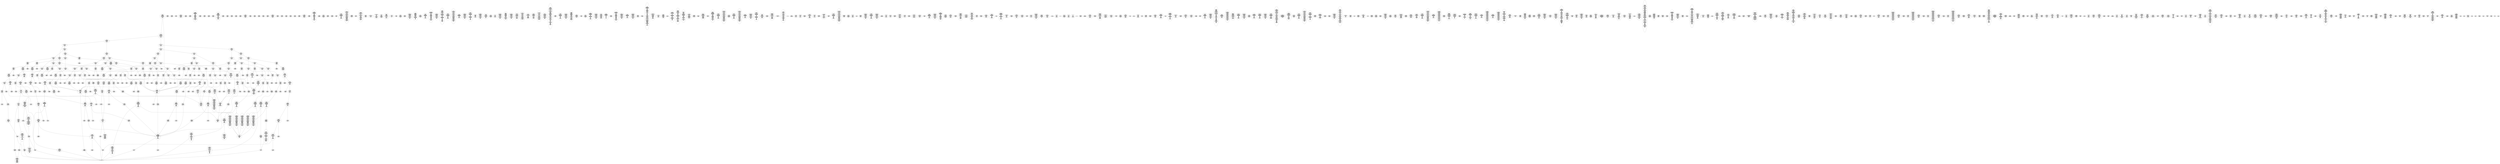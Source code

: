 /* Generated by GvGen v.1.0 (https://www.github.com/stricaud/gvgen) */

digraph G {
compound=true;
   node1 [label="[anywhere]"];
   node2 [label="# 0x0
PUSHX Data
PUSHX Data
MSTORE
PUSHX LogicData
CALLDATASIZE
LT
PUSHX Data
JUMPI
"];
   node3 [label="# 0xd
PUSHX Data
CALLDATALOAD
PUSHX BitData
SHR
PUSHX LogicData
GT
PUSHX Data
JUMPI
"];
   node4 [label="# 0x1e
PUSHX LogicData
GT
PUSHX Data
JUMPI
"];
   node5 [label="# 0x29
PUSHX LogicData
GT
PUSHX Data
JUMPI
"];
   node6 [label="# 0x34
PUSHX LogicData
GT
PUSHX Data
JUMPI
"];
   node7 [label="# 0x3f
PUSHX LogicData
EQ
PUSHX Data
JUMPI
"];
   node8 [label="# 0x4a
PUSHX LogicData
EQ
PUSHX Data
JUMPI
"];
   node9 [label="# 0x55
PUSHX LogicData
EQ
PUSHX Data
JUMPI
"];
   node10 [label="# 0x60
PUSHX Data
REVERT
"];
   node11 [label="# 0x64
JUMPDEST
PUSHX LogicData
EQ
PUSHX Data
JUMPI
"];
   node12 [label="# 0x70
PUSHX LogicData
EQ
PUSHX Data
JUMPI
"];
   node13 [label="# 0x7b
PUSHX LogicData
EQ
PUSHX Data
JUMPI
"];
   node14 [label="# 0x86
PUSHX Data
REVERT
"];
   node15 [label="# 0x8a
JUMPDEST
PUSHX LogicData
GT
PUSHX Data
JUMPI
"];
   node16 [label="# 0x96
PUSHX LogicData
EQ
PUSHX Data
JUMPI
"];
   node17 [label="# 0xa1
PUSHX LogicData
EQ
PUSHX Data
JUMPI
"];
   node18 [label="# 0xac
PUSHX LogicData
EQ
PUSHX Data
JUMPI
"];
   node19 [label="# 0xb7
PUSHX Data
REVERT
"];
   node20 [label="# 0xbb
JUMPDEST
PUSHX LogicData
EQ
PUSHX Data
JUMPI
"];
   node21 [label="# 0xc7
PUSHX LogicData
EQ
PUSHX Data
JUMPI
"];
   node22 [label="# 0xd2
PUSHX LogicData
EQ
PUSHX Data
JUMPI
"];
   node23 [label="# 0xdd
PUSHX Data
REVERT
"];
   node24 [label="# 0xe1
JUMPDEST
PUSHX LogicData
GT
PUSHX Data
JUMPI
"];
   node25 [label="# 0xed
PUSHX LogicData
GT
PUSHX Data
JUMPI
"];
   node26 [label="# 0xf8
PUSHX LogicData
EQ
PUSHX Data
JUMPI
"];
   node27 [label="# 0x103
PUSHX LogicData
EQ
PUSHX Data
JUMPI
"];
   node28 [label="# 0x10e
PUSHX LogicData
EQ
PUSHX Data
JUMPI
"];
   node29 [label="# 0x119
PUSHX Data
REVERT
"];
   node30 [label="# 0x11d
JUMPDEST
PUSHX LogicData
EQ
PUSHX Data
JUMPI
"];
   node31 [label="# 0x129
PUSHX LogicData
EQ
PUSHX Data
JUMPI
"];
   node32 [label="# 0x134
PUSHX LogicData
EQ
PUSHX Data
JUMPI
"];
   node33 [label="# 0x13f
PUSHX Data
REVERT
"];
   node34 [label="# 0x143
JUMPDEST
PUSHX LogicData
GT
PUSHX Data
JUMPI
"];
   node35 [label="# 0x14f
PUSHX LogicData
EQ
PUSHX Data
JUMPI
"];
   node36 [label="# 0x15a
PUSHX LogicData
EQ
PUSHX Data
JUMPI
"];
   node37 [label="# 0x165
PUSHX LogicData
EQ
PUSHX Data
JUMPI
"];
   node38 [label="# 0x170
PUSHX Data
REVERT
"];
   node39 [label="# 0x174
JUMPDEST
PUSHX LogicData
EQ
PUSHX Data
JUMPI
"];
   node40 [label="# 0x180
PUSHX LogicData
EQ
PUSHX Data
JUMPI
"];
   node41 [label="# 0x18b
PUSHX LogicData
EQ
PUSHX Data
JUMPI
"];
   node42 [label="# 0x196
PUSHX Data
REVERT
"];
   node43 [label="# 0x19a
JUMPDEST
PUSHX LogicData
GT
PUSHX Data
JUMPI
"];
   node44 [label="# 0x1a6
PUSHX LogicData
GT
PUSHX Data
JUMPI
"];
   node45 [label="# 0x1b1
PUSHX LogicData
GT
PUSHX Data
JUMPI
"];
   node46 [label="# 0x1bc
PUSHX LogicData
EQ
PUSHX Data
JUMPI
"];
   node47 [label="# 0x1c7
PUSHX LogicData
EQ
PUSHX Data
JUMPI
"];
   node48 [label="# 0x1d2
PUSHX LogicData
EQ
PUSHX Data
JUMPI
"];
   node49 [label="# 0x1dd
PUSHX Data
REVERT
"];
   node50 [label="# 0x1e1
JUMPDEST
PUSHX LogicData
EQ
PUSHX Data
JUMPI
"];
   node51 [label="# 0x1ed
PUSHX LogicData
EQ
PUSHX Data
JUMPI
"];
   node52 [label="# 0x1f8
PUSHX LogicData
EQ
PUSHX Data
JUMPI
"];
   node53 [label="# 0x203
PUSHX Data
REVERT
"];
   node54 [label="# 0x207
JUMPDEST
PUSHX LogicData
GT
PUSHX Data
JUMPI
"];
   node55 [label="# 0x213
PUSHX LogicData
EQ
PUSHX Data
JUMPI
"];
   node56 [label="# 0x21e
PUSHX LogicData
EQ
PUSHX Data
JUMPI
"];
   node57 [label="# 0x229
PUSHX LogicData
EQ
PUSHX Data
JUMPI
"];
   node58 [label="# 0x234
PUSHX Data
REVERT
"];
   node59 [label="# 0x238
JUMPDEST
PUSHX LogicData
EQ
PUSHX Data
JUMPI
"];
   node60 [label="# 0x244
PUSHX LogicData
EQ
PUSHX Data
JUMPI
"];
   node61 [label="# 0x24f
PUSHX LogicData
EQ
PUSHX Data
JUMPI
"];
   node62 [label="# 0x25a
PUSHX Data
REVERT
"];
   node63 [label="# 0x25e
JUMPDEST
PUSHX LogicData
GT
PUSHX Data
JUMPI
"];
   node64 [label="# 0x26a
PUSHX LogicData
GT
PUSHX Data
JUMPI
"];
   node65 [label="# 0x275
PUSHX LogicData
EQ
PUSHX Data
JUMPI
"];
   node66 [label="# 0x280
PUSHX LogicData
EQ
PUSHX Data
JUMPI
"];
   node67 [label="# 0x28b
PUSHX LogicData
EQ
PUSHX Data
JUMPI
"];
   node68 [label="# 0x296
PUSHX Data
REVERT
"];
   node69 [label="# 0x29a
JUMPDEST
PUSHX LogicData
EQ
PUSHX Data
JUMPI
"];
   node70 [label="# 0x2a6
PUSHX LogicData
EQ
PUSHX Data
JUMPI
"];
   node71 [label="# 0x2b1
PUSHX LogicData
EQ
PUSHX Data
JUMPI
"];
   node72 [label="# 0x2bc
PUSHX Data
REVERT
"];
   node73 [label="# 0x2c0
JUMPDEST
PUSHX LogicData
GT
PUSHX Data
JUMPI
"];
   node74 [label="# 0x2cc
PUSHX LogicData
EQ
PUSHX Data
JUMPI
"];
   node75 [label="# 0x2d7
PUSHX LogicData
EQ
PUSHX Data
JUMPI
"];
   node76 [label="# 0x2e2
PUSHX LogicData
EQ
PUSHX Data
JUMPI
"];
   node77 [label="# 0x2ed
PUSHX Data
REVERT
"];
   node78 [label="# 0x2f1
JUMPDEST
PUSHX LogicData
EQ
PUSHX Data
JUMPI
"];
   node79 [label="# 0x2fd
PUSHX LogicData
EQ
PUSHX Data
JUMPI
"];
   node80 [label="# 0x308
JUMPDEST
PUSHX Data
REVERT
"];
   node81 [label="# 0x30d
JUMPDEST
CALLVALUE
ISZERO
PUSHX Data
JUMPI
"];
   node82 [label="# 0x315
PUSHX Data
REVERT
"];
   node83 [label="# 0x319
JUMPDEST
PUSHX Data
PUSHX Data
CALLDATASIZE
PUSHX Data
PUSHX Data
JUMP
"];
   node84 [label="# 0x328
JUMPDEST
PUSHX Data
JUMP
"];
   node85 [label="# 0x32d
JUMPDEST
PUSHX MemData
MLOAD
ISZERO
ISZERO
MSTORE
PUSHX ArithData
ADD
"];
   node86 [label="# 0x339
JUMPDEST
PUSHX MemData
MLOAD
SUB
RETURN
"];
   node87 [label="# 0x342
JUMPDEST
CALLVALUE
ISZERO
PUSHX Data
JUMPI
"];
   node88 [label="# 0x34a
PUSHX Data
REVERT
"];
   node89 [label="# 0x34e
JUMPDEST
PUSHX Data
PUSHX Data
CALLDATASIZE
PUSHX Data
PUSHX Data
JUMP
"];
   node90 [label="# 0x35d
JUMPDEST
PUSHX Data
JUMP
"];
   node91 [label="# 0x362
JUMPDEST
STOP
"];
   node92 [label="# 0x364
JUMPDEST
CALLVALUE
ISZERO
PUSHX Data
JUMPI
"];
   node93 [label="# 0x36c
PUSHX Data
REVERT
"];
   node94 [label="# 0x370
JUMPDEST
PUSHX Data
PUSHX Data
JUMP
"];
   node95 [label="# 0x379
JUMPDEST
PUSHX MemData
MLOAD
PUSHX Data
PUSHX Data
JUMP
"];
   node96 [label="# 0x386
JUMPDEST
CALLVALUE
ISZERO
PUSHX Data
JUMPI
"];
   node97 [label="# 0x38e
PUSHX Data
REVERT
"];
   node98 [label="# 0x392
JUMPDEST
PUSHX Data
PUSHX Data
CALLDATASIZE
PUSHX Data
PUSHX Data
JUMP
"];
   node99 [label="# 0x3a1
JUMPDEST
PUSHX Data
JUMP
"];
   node100 [label="# 0x3a6
JUMPDEST
PUSHX MemData
MLOAD
PUSHX ArithData
PUSHX BitData
PUSHX BitData
SHL
SUB
AND
MSTORE
PUSHX ArithData
ADD
PUSHX Data
JUMP
"];
   node101 [label="# 0x3be
JUMPDEST
CALLVALUE
ISZERO
PUSHX Data
JUMPI
"];
   node102 [label="# 0x3c6
PUSHX Data
REVERT
"];
   node103 [label="# 0x3ca
JUMPDEST
PUSHX Data
PUSHX Data
CALLDATASIZE
PUSHX Data
PUSHX Data
JUMP
"];
   node104 [label="# 0x3d9
JUMPDEST
PUSHX Data
JUMP
"];
   node105 [label="# 0x3de
JUMPDEST
CALLVALUE
ISZERO
PUSHX Data
JUMPI
"];
   node106 [label="# 0x3e6
PUSHX Data
REVERT
"];
   node107 [label="# 0x3ea
JUMPDEST
PUSHX Data
PUSHX Data
CALLDATASIZE
PUSHX Data
PUSHX Data
JUMP
"];
   node108 [label="# 0x3f9
JUMPDEST
PUSHX ArithData
PUSHX BitData
PUSHX BitData
SHL
SUB
AND
PUSHX Data
MSTORE
PUSHX Data
PUSHX Data
MSTORE
PUSHX Data
SHA3
SLOAD
PUSHX BitData
SHR
PUSHX LogicData
EQ
JUMP
"];
   node109 [label="# 0x41a
JUMPDEST
CALLVALUE
ISZERO
PUSHX Data
JUMPI
"];
   node110 [label="# 0x422
PUSHX Data
REVERT
"];
   node111 [label="# 0x426
JUMPDEST
PUSHX Data
PUSHX Data
CALLDATASIZE
PUSHX Data
PUSHX Data
JUMP
"];
   node112 [label="# 0x435
JUMPDEST
PUSHX Data
JUMP
"];
   node113 [label="# 0x43a
JUMPDEST
CALLVALUE
ISZERO
PUSHX Data
JUMPI
"];
   node114 [label="# 0x442
PUSHX Data
REVERT
"];
   node115 [label="# 0x446
JUMPDEST
PUSHX StorData
SLOAD
PUSHX StorData
SLOAD
SUB
PUSHX BitData
NOT
ADD
"];
   node116 [label="# 0x453
JUMPDEST
PUSHX MemData
MLOAD
MSTORE
PUSHX ArithData
ADD
PUSHX Data
JUMP
"];
   node117 [label="# 0x461
JUMPDEST
PUSHX Data
PUSHX Data
CALLDATASIZE
PUSHX Data
PUSHX Data
JUMP
"];
   node118 [label="# 0x46f
JUMPDEST
PUSHX Data
JUMP
"];
   node119 [label="# 0x474
JUMPDEST
CALLVALUE
ISZERO
PUSHX Data
JUMPI
"];
   node120 [label="# 0x47c
PUSHX Data
REVERT
"];
   node121 [label="# 0x480
JUMPDEST
PUSHX Data
PUSHX Data
JUMP
"];
   node122 [label="# 0x489
JUMPDEST
CALLVALUE
ISZERO
PUSHX Data
JUMPI
"];
   node123 [label="# 0x491
PUSHX Data
REVERT
"];
   node124 [label="# 0x495
JUMPDEST
PUSHX Data
PUSHX Data
CALLDATASIZE
PUSHX Data
PUSHX Data
JUMP
"];
   node125 [label="# 0x4a4
JUMPDEST
PUSHX Data
JUMP
"];
   node126 [label="# 0x4a9
JUMPDEST
CALLVALUE
ISZERO
PUSHX Data
JUMPI
"];
   node127 [label="# 0x4b1
PUSHX Data
REVERT
"];
   node128 [label="# 0x4b5
JUMPDEST
PUSHX Data
PUSHX Data
CALLDATASIZE
PUSHX Data
PUSHX Data
JUMP
"];
   node129 [label="# 0x4c4
JUMPDEST
PUSHX Data
JUMP
"];
   node130 [label="# 0x4c9
JUMPDEST
PUSHX Data
MLOAD
PUSHX ArithData
PUSHX BitData
PUSHX BitData
SHL
SUB
AND
MSTORE
PUSHX ArithData
ADD
MSTORE
ADD
PUSHX Data
JUMP
"];
   node131 [label="# 0x4e8
JUMPDEST
CALLVALUE
ISZERO
PUSHX Data
JUMPI
"];
   node132 [label="# 0x4f0
PUSHX Data
REVERT
"];
   node133 [label="# 0x4f4
JUMPDEST
PUSHX StorData
SLOAD
PUSHX Data
PUSHX BitData
PUSHX BitData
SHL
DIV
PUSHX BitData
AND
JUMP
"];
   node134 [label="# 0x509
JUMPDEST
CALLVALUE
ISZERO
PUSHX Data
JUMPI
"];
   node135 [label="# 0x511
PUSHX Data
REVERT
"];
   node136 [label="# 0x515
JUMPDEST
PUSHX Data
PUSHX Data
JUMP
"];
   node137 [label="# 0x51f
JUMPDEST
CALLVALUE
ISZERO
PUSHX Data
JUMPI
"];
   node138 [label="# 0x527
PUSHX Data
REVERT
"];
   node139 [label="# 0x52b
JUMPDEST
PUSHX Data
PUSHX Data
JUMP
"];
   node140 [label="# 0x534
JUMPDEST
CALLVALUE
ISZERO
PUSHX Data
JUMPI
"];
   node141 [label="# 0x53c
PUSHX Data
REVERT
"];
   node142 [label="# 0x540
JUMPDEST
PUSHX Data
PUSHX Data
CALLDATASIZE
PUSHX Data
PUSHX Data
JUMP
"];
   node143 [label="# 0x54f
JUMPDEST
PUSHX Data
JUMP
"];
   node144 [label="# 0x554
JUMPDEST
CALLVALUE
ISZERO
PUSHX Data
JUMPI
"];
   node145 [label="# 0x55c
PUSHX Data
REVERT
"];
   node146 [label="# 0x560
JUMPDEST
PUSHX Data
PUSHX Data
JUMP
"];
   node147 [label="# 0x569
JUMPDEST
CALLVALUE
ISZERO
PUSHX Data
JUMPI
"];
   node148 [label="# 0x571
PUSHX Data
REVERT
"];
   node149 [label="# 0x575
JUMPDEST
PUSHX Data
PUSHX Data
CALLDATASIZE
PUSHX Data
PUSHX Data
JUMP
"];
   node150 [label="# 0x584
JUMPDEST
PUSHX Data
JUMP
"];
   node151 [label="# 0x589
JUMPDEST
CALLVALUE
ISZERO
PUSHX Data
JUMPI
"];
   node152 [label="# 0x591
PUSHX Data
REVERT
"];
   node153 [label="# 0x595
JUMPDEST
PUSHX Data
PUSHX Data
CALLDATASIZE
PUSHX Data
PUSHX Data
JUMP
"];
   node154 [label="# 0x5a4
JUMPDEST
PUSHX Data
JUMP
"];
   node155 [label="# 0x5a9
JUMPDEST
CALLVALUE
ISZERO
PUSHX Data
JUMPI
"];
   node156 [label="# 0x5b1
PUSHX Data
REVERT
"];
   node157 [label="# 0x5b5
JUMPDEST
PUSHX Data
PUSHX Data
CALLDATASIZE
PUSHX Data
PUSHX Data
JUMP
"];
   node158 [label="# 0x5c4
JUMPDEST
PUSHX Data
JUMP
"];
   node159 [label="# 0x5c9
JUMPDEST
CALLVALUE
ISZERO
PUSHX Data
JUMPI
"];
   node160 [label="# 0x5d1
PUSHX Data
REVERT
"];
   node161 [label="# 0x5d5
JUMPDEST
PUSHX Data
PUSHX Data
CALLDATASIZE
PUSHX Data
PUSHX Data
JUMP
"];
   node162 [label="# 0x5e4
JUMPDEST
PUSHX Data
JUMP
"];
   node163 [label="# 0x5e9
JUMPDEST
PUSHX MemData
MLOAD
PUSHX Data
PUSHX Data
JUMP
"];
   node164 [label="# 0x5f6
JUMPDEST
CALLVALUE
ISZERO
PUSHX Data
JUMPI
"];
   node165 [label="# 0x5fe
PUSHX Data
REVERT
"];
   node166 [label="# 0x602
JUMPDEST
PUSHX Data
PUSHX Data
CALLDATASIZE
PUSHX Data
PUSHX Data
JUMP
"];
   node167 [label="# 0x611
JUMPDEST
PUSHX Data
JUMP
"];
   node168 [label="# 0x616
JUMPDEST
CALLVALUE
ISZERO
PUSHX Data
JUMPI
"];
   node169 [label="# 0x61e
PUSHX Data
REVERT
"];
   node170 [label="# 0x622
JUMPDEST
PUSHX Data
PUSHX Data
CALLDATASIZE
PUSHX Data
PUSHX Data
JUMP
"];
   node171 [label="# 0x631
JUMPDEST
PUSHX Data
JUMP
"];
   node172 [label="# 0x636
JUMPDEST
CALLVALUE
ISZERO
PUSHX Data
JUMPI
"];
   node173 [label="# 0x63e
PUSHX Data
REVERT
"];
   node174 [label="# 0x642
JUMPDEST
PUSHX Data
PUSHX Data
CALLDATASIZE
PUSHX Data
PUSHX Data
JUMP
"];
   node175 [label="# 0x651
JUMPDEST
PUSHX Data
JUMP
"];
   node176 [label="# 0x656
JUMPDEST
CALLVALUE
ISZERO
PUSHX Data
JUMPI
"];
   node177 [label="# 0x65e
PUSHX Data
REVERT
"];
   node178 [label="# 0x662
JUMPDEST
PUSHX Data
PUSHX Data
CALLDATASIZE
PUSHX Data
PUSHX Data
JUMP
"];
   node179 [label="# 0x671
JUMPDEST
PUSHX Data
JUMP
"];
   node180 [label="# 0x676
JUMPDEST
CALLVALUE
ISZERO
PUSHX Data
JUMPI
"];
   node181 [label="# 0x67e
PUSHX Data
REVERT
"];
   node182 [label="# 0x682
JUMPDEST
PUSHX Data
PUSHX Data
JUMP
"];
   node183 [label="# 0x68b
JUMPDEST
CALLVALUE
ISZERO
PUSHX Data
JUMPI
"];
   node184 [label="# 0x693
PUSHX Data
REVERT
"];
   node185 [label="# 0x697
JUMPDEST
PUSHX Data
PUSHX Data
CALLDATASIZE
PUSHX Data
PUSHX Data
JUMP
"];
   node186 [label="# 0x6a6
JUMPDEST
PUSHX Data
JUMP
"];
   node187 [label="# 0x6ab
JUMPDEST
PUSHX MemData
MLOAD
PUSHX Data
PUSHX Data
JUMP
"];
   node188 [label="# 0x6b8
JUMPDEST
CALLVALUE
ISZERO
PUSHX Data
JUMPI
"];
   node189 [label="# 0x6c0
PUSHX Data
REVERT
"];
   node190 [label="# 0x6c4
JUMPDEST
PUSHX StorData
SLOAD
PUSHX ArithData
PUSHX BitData
PUSHX BitData
SHL
SUB
AND
PUSHX Data
JUMP
"];
   node191 [label="# 0x6d6
JUMPDEST
CALLVALUE
ISZERO
PUSHX Data
JUMPI
"];
   node192 [label="# 0x6de
PUSHX Data
REVERT
"];
   node193 [label="# 0x6e2
JUMPDEST
PUSHX StorData
SLOAD
PUSHX Data
PUSHX ArithData
PUSHX BitData
PUSHX BitData
SHL
SUB
AND
JUMP
"];
   node194 [label="# 0x6f6
JUMPDEST
CALLVALUE
ISZERO
PUSHX Data
JUMPI
"];
   node195 [label="# 0x6fe
PUSHX Data
REVERT
"];
   node196 [label="# 0x702
JUMPDEST
PUSHX Data
PUSHX Data
JUMP
"];
   node197 [label="# 0x70b
JUMPDEST
CALLVALUE
ISZERO
PUSHX Data
JUMPI
"];
   node198 [label="# 0x713
PUSHX Data
REVERT
"];
   node199 [label="# 0x717
JUMPDEST
PUSHX Data
PUSHX Data
JUMP
"];
   node200 [label="# 0x720
JUMPDEST
CALLVALUE
ISZERO
PUSHX Data
JUMPI
"];
   node201 [label="# 0x728
PUSHX Data
REVERT
"];
   node202 [label="# 0x72c
JUMPDEST
PUSHX Data
PUSHX Data
CALLDATASIZE
PUSHX Data
PUSHX Data
JUMP
"];
   node203 [label="# 0x73b
JUMPDEST
PUSHX Data
JUMP
"];
   node204 [label="# 0x740
JUMPDEST
CALLVALUE
ISZERO
PUSHX Data
JUMPI
"];
   node205 [label="# 0x748
PUSHX Data
REVERT
"];
   node206 [label="# 0x74c
JUMPDEST
PUSHX Data
PUSHX Data
CALLDATASIZE
PUSHX Data
PUSHX Data
JUMP
"];
   node207 [label="# 0x75b
JUMPDEST
PUSHX Data
JUMP
"];
   node208 [label="# 0x760
JUMPDEST
CALLVALUE
ISZERO
PUSHX Data
JUMPI
"];
   node209 [label="# 0x768
PUSHX Data
REVERT
"];
   node210 [label="# 0x76c
JUMPDEST
PUSHX Data
PUSHX Data
JUMP
"];
   node211 [label="# 0x775
JUMPDEST
CALLVALUE
ISZERO
PUSHX Data
JUMPI
"];
   node212 [label="# 0x77d
PUSHX Data
REVERT
"];
   node213 [label="# 0x781
JUMPDEST
PUSHX Data
PUSHX Data
JUMP
"];
   node214 [label="# 0x78a
JUMPDEST
CALLVALUE
ISZERO
PUSHX Data
JUMPI
"];
   node215 [label="# 0x792
PUSHX Data
REVERT
"];
   node216 [label="# 0x796
JUMPDEST
PUSHX Data
PUSHX Data
CALLDATASIZE
PUSHX Data
PUSHX Data
JUMP
"];
   node217 [label="# 0x7a5
JUMPDEST
PUSHX Data
JUMP
"];
   node218 [label="# 0x7aa
JUMPDEST
CALLVALUE
ISZERO
PUSHX Data
JUMPI
"];
   node219 [label="# 0x7b2
PUSHX Data
REVERT
"];
   node220 [label="# 0x7b6
JUMPDEST
PUSHX Data
PUSHX Data
CALLDATASIZE
PUSHX Data
PUSHX Data
JUMP
"];
   node221 [label="# 0x7c5
JUMPDEST
PUSHX Data
JUMP
"];
   node222 [label="# 0x7ca
JUMPDEST
CALLVALUE
ISZERO
PUSHX Data
JUMPI
"];
   node223 [label="# 0x7d2
PUSHX Data
REVERT
"];
   node224 [label="# 0x7d6
JUMPDEST
PUSHX Data
PUSHX Data
CALLDATASIZE
PUSHX Data
PUSHX Data
JUMP
"];
   node225 [label="# 0x7e5
JUMPDEST
PUSHX Data
JUMP
"];
   node226 [label="# 0x7ea
JUMPDEST
CALLVALUE
ISZERO
PUSHX Data
JUMPI
"];
   node227 [label="# 0x7f2
PUSHX Data
REVERT
"];
   node228 [label="# 0x7f6
JUMPDEST
PUSHX Data
PUSHX Data
CALLDATASIZE
PUSHX Data
PUSHX Data
JUMP
"];
   node229 [label="# 0x805
JUMPDEST
PUSHX Data
JUMP
"];
   node230 [label="# 0x80a
JUMPDEST
PUSHX MemData
MLOAD
PUSHX Data
PUSHX Data
JUMP
"];
   node231 [label="# 0x817
JUMPDEST
CALLVALUE
ISZERO
PUSHX Data
JUMPI
"];
   node232 [label="# 0x81f
PUSHX Data
REVERT
"];
   node233 [label="# 0x823
JUMPDEST
PUSHX StorData
SLOAD
PUSHX Data
PUSHX ArithData
PUSHX BitData
PUSHX BitData
SHL
SUB
AND
JUMP
"];
   node234 [label="# 0x837
JUMPDEST
CALLVALUE
ISZERO
PUSHX Data
JUMPI
"];
   node235 [label="# 0x83f
PUSHX Data
REVERT
"];
   node236 [label="# 0x843
JUMPDEST
PUSHX Data
PUSHX Data
CALLDATASIZE
PUSHX Data
PUSHX Data
JUMP
"];
   node237 [label="# 0x852
JUMPDEST
PUSHX Data
JUMP
"];
   node238 [label="# 0x857
JUMPDEST
CALLVALUE
ISZERO
PUSHX Data
JUMPI
"];
   node239 [label="# 0x85f
PUSHX Data
REVERT
"];
   node240 [label="# 0x863
JUMPDEST
PUSHX StorData
SLOAD
PUSHX Data
PUSHX BitData
PUSHX BitData
SHL
DIV
PUSHX BitData
AND
JUMP
"];
   node241 [label="# 0x878
JUMPDEST
CALLVALUE
ISZERO
PUSHX Data
JUMPI
"];
   node242 [label="# 0x880
PUSHX Data
REVERT
"];
   node243 [label="# 0x884
JUMPDEST
PUSHX Data
PUSHX StorData
SLOAD
JUMP
"];
   node244 [label="# 0x88e
JUMPDEST
CALLVALUE
ISZERO
PUSHX Data
JUMPI
"];
   node245 [label="# 0x896
PUSHX Data
REVERT
"];
   node246 [label="# 0x89a
JUMPDEST
PUSHX StorData
SLOAD
PUSHX Data
PUSHX BitData
PUSHX BitData
SHL
DIV
PUSHX BitData
AND
JUMP
"];
   node247 [label="# 0x8af
JUMPDEST
CALLVALUE
ISZERO
PUSHX Data
JUMPI
"];
   node248 [label="# 0x8b7
PUSHX Data
REVERT
"];
   node249 [label="# 0x8bb
JUMPDEST
PUSHX Data
PUSHX Data
JUMP
"];
   node250 [label="# 0x8c5
JUMPDEST
CALLVALUE
ISZERO
PUSHX Data
JUMPI
"];
   node251 [label="# 0x8cd
PUSHX Data
REVERT
"];
   node252 [label="# 0x8d1
JUMPDEST
PUSHX Data
PUSHX Data
CALLDATASIZE
PUSHX Data
PUSHX Data
JUMP
"];
   node253 [label="# 0x8e0
JUMPDEST
PUSHX ArithData
PUSHX BitData
PUSHX BitData
SHL
SUB
AND
PUSHX Data
MSTORE
PUSHX Data
PUSHX Data
MSTORE
PUSHX Data
SHA3
AND
MSTORE
MSTORE
SHA3
SLOAD
PUSHX BitData
AND
JUMP
"];
   node254 [label="# 0x90e
JUMPDEST
CALLVALUE
ISZERO
PUSHX Data
JUMPI
"];
   node255 [label="# 0x916
PUSHX Data
REVERT
"];
   node256 [label="# 0x91a
JUMPDEST
PUSHX Data
PUSHX Data
CALLDATASIZE
PUSHX Data
PUSHX Data
JUMP
"];
   node257 [label="# 0x929
JUMPDEST
PUSHX Data
JUMP
"];
   node258 [label="# 0x92e
JUMPDEST
PUSHX Data
PUSHX Data
PUSHX Data
JUMP
"];
   node259 [label="# 0x939
JUMPDEST
PUSHX Data
JUMPI
"];
   node260 [label="# 0x93f
PUSHX Data
PUSHX Data
JUMP
"];
   node261 [label="# 0x948
JUMPDEST
JUMP
"];
   node262 [label="# 0x94e
JUMPDEST
PUSHX StorData
SLOAD
PUSHX ArithData
PUSHX BitData
PUSHX BitData
SHL
SUB
AND
CALLER
EQ
PUSHX Data
JUMPI
"];
   node263 [label="# 0x961
PUSHX MemData
MLOAD
PUSHX BitData
PUSHX BitData
SHL
MSTORE
PUSHX Data
PUSHX ArithData
ADD
MSTORE
PUSHX ArithData
ADD
MSTORE
PUSHX MemData
MLOAD
PUSHX Data
PUSHX Data
CODECOPY
MLOAD
MSTORE
PUSHX ArithData
ADD
MSTORE
PUSHX ArithData
ADD
"];
   node264 [label="# 0x992
JUMPDEST
PUSHX MemData
MLOAD
SUB
REVERT
"];
   node265 [label="# 0x99b
JUMPDEST
PUSHX Data
PUSHX Data
JUMP
"];
   node266 [label="# 0x9a5
JUMPDEST
JUMP
"];
   node267 [label="# 0x9a9
JUMPDEST
PUSHX Data
PUSHX StorData
SLOAD
PUSHX Data
PUSHX Data
JUMP
"];
   node268 [label="# 0x9b8
JUMPDEST
PUSHX ArithData
ADD
PUSHX ArithData
DIV
MUL
PUSHX ArithData
ADD
PUSHX MemData
MLOAD
ADD
PUSHX Data
MSTORE
MSTORE
PUSHX ArithData
ADD
SLOAD
PUSHX Data
PUSHX Data
JUMP
"];
   node269 [label="# 0x9e4
JUMPDEST
ISZERO
PUSHX Data
JUMPI
"];
   node270 [label="# 0x9eb
PUSHX LogicData
LT
PUSHX Data
JUMPI
"];
   node271 [label="# 0x9f3
PUSHX ArithData
SLOAD
DIV
MUL
MSTORE
PUSHX ArithData
ADD
PUSHX Data
JUMP
"];
   node272 [label="# 0xa06
JUMPDEST
ADD
PUSHX Data
MSTORE
PUSHX Data
PUSHX Data
SHA3
"];
   node273 [label="# 0xa14
JUMPDEST
SLOAD
MSTORE
PUSHX ArithData
ADD
PUSHX ArithData
ADD
GT
PUSHX Data
JUMPI
"];
   node274 [label="# 0xa28
SUB
PUSHX BitData
AND
ADD
"];
   node275 [label="# 0xa31
JUMPDEST
JUMP
"];
   node276 [label="# 0xa3b
JUMPDEST
PUSHX Data
PUSHX Data
PUSHX Data
JUMP
"];
   node277 [label="# 0xa46
JUMPDEST
PUSHX Data
JUMPI
"];
   node278 [label="# 0xa4b
PUSHX MemData
MLOAD
PUSHX BitData
PUSHX BitData
SHL
MSTORE
PUSHX ArithData
ADD
PUSHX MemData
MLOAD
SUB
REVERT
"];
   node279 [label="# 0xa63
JUMPDEST
PUSHX Data
MSTORE
PUSHX Data
PUSHX Data
MSTORE
PUSHX Data
SHA3
SLOAD
PUSHX ArithData
PUSHX BitData
PUSHX BitData
SHL
SUB
AND
JUMP
"];
   node280 [label="# 0xa7f
JUMPDEST
PUSHX Data
PUSHX Data
PUSHX Data
JUMP
"];
   node281 [label="# 0xa8a
JUMPDEST
CALLER
PUSHX ArithData
PUSHX BitData
PUSHX BitData
SHL
SUB
AND
EQ
PUSHX Data
JUMPI
"];
   node282 [label="# 0xa9d
PUSHX ArithData
PUSHX BitData
PUSHX BitData
SHL
SUB
AND
PUSHX Data
MSTORE
PUSHX Data
PUSHX Data
MSTORE
PUSHX Data
SHA3
CALLER
MSTORE
MSTORE
SHA3
SLOAD
PUSHX BitData
AND
PUSHX Data
JUMPI
"];
   node283 [label="# 0xac8
PUSHX MemData
MLOAD
PUSHX BitData
PUSHX BitData
SHL
MSTORE
PUSHX ArithData
ADD
PUSHX MemData
MLOAD
SUB
REVERT
"];
   node284 [label="# 0xae0
JUMPDEST
PUSHX Data
MSTORE
PUSHX Data
PUSHX Data
MSTORE
PUSHX MemData
SHA3
SLOAD
PUSHX ArithData
PUSHX BitData
PUSHX BitData
SHL
SUB
NOT
AND
PUSHX ArithData
PUSHX BitData
PUSHX BitData
SHL
SUB
AND
OR
SSTORE
MLOAD
AND
PUSHX Data
LOGX
JUMP
"];
   node285 [label="# 0xb3c
JUMPDEST
PUSHX StorData
SLOAD
PUSHX ArithData
PUSHX BitData
PUSHX BitData
SHL
SUB
AND
CALLER
EQ
PUSHX Data
JUMPI
"];
   node286 [label="# 0xb4f
PUSHX MemData
MLOAD
PUSHX BitData
PUSHX BitData
SHL
MSTORE
PUSHX Data
PUSHX ArithData
ADD
MSTORE
PUSHX ArithData
ADD
MSTORE
PUSHX MemData
MLOAD
PUSHX Data
PUSHX Data
CODECOPY
MLOAD
MSTORE
PUSHX ArithData
ADD
MSTORE
PUSHX ArithData
ADD
PUSHX Data
JUMP
"];
   node287 [label="# 0xb84
JUMPDEST
PUSHX ArithData
PUSHX BitData
PUSHX BitData
SHL
SUB
AND
PUSHX Data
JUMPI
"];
   node288 [label="# 0xb93
PUSHX MemData
MLOAD
PUSHX BitData
PUSHX BitData
SHL
MSTORE
PUSHX ArithData
ADD
PUSHX MemData
MLOAD
SUB
REVERT
"];
   node289 [label="# 0xbab
JUMPDEST
PUSHX StorData
SLOAD
PUSHX ArithData
PUSHX BitData
PUSHX BitData
SHL
SUB
NOT
AND
PUSHX ArithData
PUSHX BitData
PUSHX BitData
SHL
SUB
AND
OR
SSTORE
JUMP
"];
   node290 [label="# 0xbcd
JUMPDEST
ORIGIN
CALLER
EQ
PUSHX Data
JUMPI
"];
   node291 [label="# 0xbd5
PUSHX MemData
MLOAD
PUSHX BitData
PUSHX BitData
SHL
MSTORE
PUSHX ArithData
ADD
PUSHX MemData
MLOAD
SUB
REVERT
"];
   node292 [label="# 0xbed
JUMPDEST
PUSHX Data
PUSHX Data
PUSHX StorData
SLOAD
PUSHX BitData
NOT
ADD
JUMP
"];
   node293 [label="# 0xbfd
JUMPDEST
PUSHX Data
PUSHX Data
PUSHX Data
JUMP
"];
   node294 [label="# 0xc08
JUMPDEST
GT
ISZERO
PUSHX Data
JUMPI
"];
   node295 [label="# 0xc0f
PUSHX MemData
MLOAD
PUSHX BitData
PUSHX BitData
SHL
MSTORE
PUSHX ArithData
ADD
PUSHX MemData
MLOAD
SUB
REVERT
"];
   node296 [label="# 0xc27
JUMPDEST
CALLER
PUSHX Data
MSTORE
PUSHX Data
PUSHX Data
MSTORE
PUSHX Data
SHA3
SLOAD
PUSHX BitData
SHR
PUSHX ArithData
SUB
PUSHX Data
JUMPI
"];
   node297 [label="# 0xc42
PUSHX MemData
MLOAD
PUSHX BitData
PUSHX BitData
SHL
MSTORE
PUSHX ArithData
ADD
PUSHX MemData
MLOAD
SUB
REVERT
"];
   node298 [label="# 0xc5a
JUMPDEST
PUSHX StorData
SLOAD
PUSHX Data
PUSHX BitData
PUSHX BitData
SHL
DIV
PUSHX BitData
AND
ISZERO
PUSHX Data
JUMPI
"];
   node299 [label="# 0xc70
PUSHX MemData
MLOAD
PUSHX BitData
NOT
CALLER
PUSHX BitData
SHL
AND
PUSHX ArithData
ADD
MSTORE
PUSHX Data
PUSHX ArithData
ADD
MSTORE
PUSHX ArithData
ADD
"];
   node300 [label="# 0xc95
JUMPDEST
PUSHX MemData
MLOAD
PUSHX ArithData
SUB
SUB
MSTORE
PUSHX Data
MSTORE
PUSHX Data
JUMP
"];
   node301 [label="# 0xcab
JUMPDEST
PUSHX StorData
SLOAD
PUSHX BitData
PUSHX BitData
SHL
DIV
PUSHX BitData
AND
ISZERO
PUSHX Data
JUMPI
"];
   node302 [label="# 0xcbe
PUSHX MemData
MLOAD
PUSHX BitData
NOT
CALLER
PUSHX BitData
SHL
AND
PUSHX ArithData
ADD
MSTORE
PUSHX Data
PUSHX ArithData
ADD
MSTORE
PUSHX ArithData
ADD
PUSHX Data
JUMP
"];
   node303 [label="# 0xce7
JUMPDEST
PUSHX MemData
MLOAD
PUSHX BitData
PUSHX BitData
SHL
MSTORE
PUSHX ArithData
ADD
PUSHX MemData
MLOAD
SUB
REVERT
"];
   node304 [label="# 0xd00
JUMPDEST
PUSHX Data
PUSHX Data
PUSHX ArithData
ADD
PUSHX ArithData
DIV
MUL
PUSHX ArithData
ADD
PUSHX MemData
MLOAD
ADD
PUSHX Data
MSTORE
MSTORE
PUSHX ArithData
ADD
CALLDATACOPY
PUSHX Data
ADD
MSTORE
MLOAD
PUSHX ArithData
ADD
SHA3
PUSHX MemData
MLOAD
PUSHX Data
ADD
MSTORE
PUSHX ArithData
ADD
MSTORE
MLOAD
SUB
ADD
MSTORE
PUSHX ArithData
ADD
MSTORE
MLOAD
ADD
SHA3
PUSHX Data
JUMP
"];
   node305 [label="# 0xd93
JUMPDEST
PUSHX Data
JUMP
"];
   node306 [label="# 0xd99
JUMPDEST
PUSHX StorData
SLOAD
PUSHX ArithData
PUSHX BitData
PUSHX BitData
SHL
SUB
AND
AND
EQ
PUSHX Data
JUMPI
"];
   node307 [label="# 0xdb2
PUSHX MemData
MLOAD
PUSHX BitData
PUSHX BitData
SHL
MSTORE
PUSHX ArithData
ADD
PUSHX MemData
MLOAD
SUB
REVERT
"];
   node308 [label="# 0xdca
JUMPDEST
CALLER
PUSHX Data
MSTORE
PUSHX Data
PUSHX Data
MSTORE
PUSHX Data
SHA3
SLOAD
PUSHX BitData
AND
PUSHX BitData
OR
SSTORE
PUSHX Data
CALLER
PUSHX Data
PUSHX Data
JUMP
"];
   node309 [label="# 0xe1d
JUMPDEST
PUSHX Data
PUSHX StorData
SLOAD
PUSHX Data
JUMP
"];
   node310 [label="# 0xe28
JUMPDEST
JUMP
"];
   node311 [label="# 0xe2e
JUMPDEST
PUSHX StorData
SLOAD
PUSHX ArithData
PUSHX BitData
PUSHX BitData
SHL
SUB
AND
CALLER
EQ
PUSHX Data
JUMPI
"];
   node312 [label="# 0xe41
PUSHX MemData
MLOAD
PUSHX BitData
PUSHX BitData
SHL
MSTORE
PUSHX Data
PUSHX ArithData
ADD
MSTORE
PUSHX ArithData
ADD
MSTORE
PUSHX MemData
MLOAD
PUSHX Data
PUSHX Data
CODECOPY
MLOAD
MSTORE
PUSHX ArithData
ADD
MSTORE
PUSHX ArithData
ADD
PUSHX Data
JUMP
"];
   node313 [label="# 0xe76
JUMPDEST
PUSHX StorData
SLOAD
PUSHX BitData
PUSHX BitData
SHL
NOT
AND
PUSHX BitData
PUSHX BitData
SHL
DIV
PUSHX BitData
AND
ISZERO
MUL
OR
SSTORE
JUMP
"];
   node314 [label="# 0xe97
JUMPDEST
PUSHX Data
PUSHX Data
PUSHX Data
JUMP
"];
   node315 [label="# 0xea2
JUMPDEST
PUSHX ArithData
PUSHX BitData
PUSHX BitData
SHL
SUB
AND
PUSHX ArithData
PUSHX BitData
PUSHX BitData
SHL
SUB
AND
EQ
PUSHX Data
JUMPI
"];
   node316 [label="# 0xebe
PUSHX MemData
MLOAD
PUSHX BitData
PUSHX BitData
SHL
MSTORE
PUSHX ArithData
ADD
PUSHX MemData
MLOAD
SUB
REVERT
"];
   node317 [label="# 0xed5
JUMPDEST
PUSHX Data
MSTORE
PUSHX Data
PUSHX Data
MSTORE
PUSHX Data
SHA3
SLOAD
PUSHX Data
CALLER
"];
   node318 [label="# 0xeec
JUMPDEST
PUSHX ArithData
PUSHX BitData
PUSHX BitData
SHL
SUB
AND
AND
EQ
EQ
OR
JUMP
"];
   node319 [label="# 0xf01
JUMPDEST
PUSHX Data
JUMPI
"];
   node320 [label="# 0xf06
PUSHX ArithData
PUSHX BitData
PUSHX BitData
SHL
SUB
AND
PUSHX Data
MSTORE
PUSHX Data
PUSHX Data
MSTORE
PUSHX Data
SHA3
CALLER
MSTORE
MSTORE
SHA3
SLOAD
PUSHX BitData
AND
PUSHX Data
JUMPI
"];
   node321 [label="# 0xf31
PUSHX MemData
MLOAD
PUSHX BitData
PUSHX BitData
SHL
MSTORE
PUSHX ArithData
ADD
PUSHX MemData
MLOAD
SUB
REVERT
"];
   node322 [label="# 0xf49
JUMPDEST
PUSHX ArithData
PUSHX BitData
PUSHX BitData
SHL
SUB
AND
PUSHX Data
JUMPI
"];
   node323 [label="# 0xf58
PUSHX MemData
MLOAD
PUSHX BitData
PUSHX BitData
SHL
MSTORE
PUSHX ArithData
ADD
PUSHX MemData
MLOAD
SUB
REVERT
"];
   node324 [label="# 0xf70
JUMPDEST
ISZERO
PUSHX Data
JUMPI
"];
   node325 [label="# 0xf77
PUSHX Data
SSTORE
"];
   node326 [label="# 0xf7b
JUMPDEST
PUSHX ArithData
PUSHX BitData
PUSHX BitData
SHL
SUB
AND
PUSHX Data
MSTORE
PUSHX Data
PUSHX Data
MSTORE
PUSHX Data
SHA3
SLOAD
PUSHX BitData
NOT
ADD
SSTORE
AND
MSTORE
SHA3
SLOAD
PUSHX ArithData
ADD
SSTORE
TIMESTAMP
PUSHX BitData
SHL
OR
PUSHX BitData
PUSHX BitData
SHL
OR
PUSHX ArithData
MSTORE
PUSHX Data
PUSHX Data
MSTORE
PUSHX Data
SHA3
SSTORE
PUSHX BitData
PUSHX BitData
SHL
AND
SUB
PUSHX Data
JUMPI
"];
   node327 [label="# 0xfd8
PUSHX ArithData
ADD
PUSHX ArithData
MSTORE
PUSHX Data
PUSHX Data
MSTORE
PUSHX Data
SHA3
SLOAD
SUB
PUSHX Data
JUMPI
"];
   node328 [label="# 0xff1
PUSHX StorData
SLOAD
EQ
PUSHX Data
JUMPI
"];
   node329 [label="# 0xffa
PUSHX Data
MSTORE
PUSHX Data
PUSHX Data
MSTORE
PUSHX Data
SHA3
SSTORE
"];
   node330 [label="# 0x100b
JUMPDEST
"];
   node331 [label="# 0x100d
JUMPDEST
PUSHX ArithData
PUSHX BitData
PUSHX BitData
SHL
SUB
AND
PUSHX ArithData
PUSHX BitData
PUSHX BitData
SHL
SUB
AND
PUSHX Data
PUSHX MemData
MLOAD
PUSHX MemData
MLOAD
SUB
LOGX
JUMP
"];
   node332 [label="# 0x1056
JUMPDEST
PUSHX Data
MSTORE
PUSHX Data
PUSHX ArithData
MSTORE
PUSHX Data
SHA3
MLOAD
ADD
MSTORE
SLOAD
PUSHX ArithData
PUSHX BitData
PUSHX BitData
SHL
SUB
AND
MSTORE
PUSHX BitData
PUSHX BitData
SHL
DIV
PUSHX BitData
AND
ADD
MSTORE
PUSHX Data
JUMPI
"];
   node333 [label="# 0x10a1
PUSHX Data
MLOAD
ADD
MSTORE
PUSHX StorData
SLOAD
PUSHX ArithData
PUSHX BitData
PUSHX BitData
SHL
SUB
AND
MSTORE
PUSHX BitData
PUSHX BitData
SHL
DIV
PUSHX BitData
AND
PUSHX ArithData
ADD
MSTORE
"];
   node334 [label="# 0x10d5
JUMPDEST
PUSHX ArithData
ADD
MLOAD
PUSHX Data
PUSHX Data
PUSHX Data
PUSHX BitData
AND
PUSHX Data
JUMP
"];
   node335 [label="# 0x10f9
JUMPDEST
PUSHX Data
PUSHX Data
JUMP
"];
   node336 [label="# 0x1103
JUMPDEST
MLOAD
"];
   node337 [label="# 0x110c
JUMPDEST
JUMP
"];
   node338 [label="# 0x1113
JUMPDEST
PUSHX StorData
SLOAD
PUSHX ArithData
PUSHX BitData
PUSHX BitData
SHL
SUB
AND
CALLER
EQ
PUSHX Data
JUMPI
"];
   node339 [label="# 0x1126
PUSHX MemData
MLOAD
PUSHX BitData
PUSHX BitData
SHL
MSTORE
PUSHX Data
PUSHX ArithData
ADD
MSTORE
PUSHX ArithData
ADD
MSTORE
PUSHX MemData
MLOAD
PUSHX Data
PUSHX Data
CODECOPY
MLOAD
MSTORE
PUSHX ArithData
ADD
MSTORE
PUSHX ArithData
ADD
PUSHX Data
JUMP
"];
   node340 [label="# 0x115b
JUMPDEST
PUSHX MemData
MLOAD
PUSHX Data
CALLER
SELFBALANCE
GAS
CALL
RETURNDATASIZE
PUSHX LogicData
EQ
PUSHX Data
JUMPI
"];
   node341 [label="# 0x117c
PUSHX MemData
MLOAD
PUSHX BitData
NOT
PUSHX ArithData
RETURNDATASIZE
ADD
AND
ADD
PUSHX Data
MSTORE
RETURNDATASIZE
MSTORE
RETURNDATASIZE
PUSHX Data
PUSHX ArithData
ADD
RETURNDATACOPY
PUSHX Data
JUMP
"];
   node342 [label="# 0x119d
JUMPDEST
PUSHX Data
"];
   node343 [label="# 0x11a2
JUMPDEST
PUSHX Data
JUMPI
"];
   node344 [label="# 0x11ac
PUSHX MemData
MLOAD
PUSHX BitData
PUSHX BitData
SHL
MSTORE
PUSHX ArithData
ADD
PUSHX MemData
MLOAD
SUB
REVERT
"];
   node345 [label="# 0x11c4
JUMPDEST
JUMP
"];
   node346 [label="# 0x11c7
JUMPDEST
PUSHX Data
PUSHX MemData
MLOAD
PUSHX ArithData
ADD
PUSHX Data
MSTORE
PUSHX Data
MSTORE
PUSHX Data
JUMP
"];
   node347 [label="# 0x11e2
JUMPDEST
JUMP
"];
   node348 [label="# 0x11e7
JUMPDEST
PUSHX Data
PUSHX Data
PUSHX StorData
SLOAD
JUMP
"];
   node349 [label="# 0x11f2
JUMPDEST
JUMP
"];
   node350 [label="# 0x11f7
JUMPDEST
PUSHX Data
PUSHX Data
PUSHX ArithData
PUSHX BitData
PUSHX BitData
SHL
SUB
AND
PUSHX Data
MSTORE
PUSHX Data
PUSHX Data
MSTORE
PUSHX Data
SHA3
SLOAD
PUSHX BitData
SHR
PUSHX BitData
AND
JUMP
"];
   node351 [label="# 0x1225
JUMPDEST
PUSHX StorData
SLOAD
PUSHX ArithData
PUSHX BitData
PUSHX BitData
SHL
SUB
AND
CALLER
EQ
PUSHX Data
JUMPI
"];
   node352 [label="# 0x1238
PUSHX MemData
MLOAD
PUSHX BitData
PUSHX BitData
SHL
MSTORE
PUSHX Data
PUSHX ArithData
ADD
MSTORE
PUSHX ArithData
ADD
MSTORE
PUSHX MemData
MLOAD
PUSHX Data
PUSHX Data
CODECOPY
MLOAD
MSTORE
PUSHX ArithData
ADD
MSTORE
PUSHX ArithData
ADD
PUSHX Data
JUMP
"];
   node353 [label="# 0x126d
JUMPDEST
PUSHX Data
PUSHX Data
PUSHX Data
JUMP
"];
   node354 [label="# 0x1279
JUMPDEST
PUSHX StorData
SLOAD
PUSHX ArithData
PUSHX BitData
PUSHX BitData
SHL
SUB
AND
CALLER
EQ
PUSHX Data
JUMPI
"];
   node355 [label="# 0x128c
PUSHX MemData
MLOAD
PUSHX BitData
PUSHX BitData
SHL
MSTORE
PUSHX Data
PUSHX ArithData
ADD
MSTORE
PUSHX ArithData
ADD
MSTORE
PUSHX MemData
MLOAD
PUSHX Data
PUSHX Data
CODECOPY
MLOAD
MSTORE
PUSHX ArithData
ADD
MSTORE
PUSHX ArithData
ADD
PUSHX Data
JUMP
"];
   node356 [label="# 0x12c1
JUMPDEST
PUSHX ArithData
PUSHX BitData
PUSHX BitData
SHL
SUB
AND
PUSHX Data
JUMPI
"];
   node357 [label="# 0x12d0
PUSHX MemData
MLOAD
PUSHX BitData
PUSHX BitData
SHL
MSTORE
PUSHX ArithData
ADD
PUSHX MemData
MLOAD
SUB
REVERT
"];
   node358 [label="# 0x12e8
JUMPDEST
PUSHX StorData
SLOAD
PUSHX ArithData
PUSHX BitData
PUSHX BitData
SHL
SUB
NOT
AND
PUSHX ArithData
PUSHX BitData
PUSHX BitData
SHL
SUB
AND
OR
SSTORE
JUMP
"];
   node359 [label="# 0x130a
JUMPDEST
MLOAD
PUSHX Data
PUSHX Data
PUSHX LogicData
GT
ISZERO
PUSHX Data
JUMPI
"];
   node360 [label="# 0x1323
PUSHX Data
PUSHX Data
JUMP
"];
   node361 [label="# 0x132a
JUMPDEST
PUSHX MemData
MLOAD
MSTORE
PUSHX ArithData
MUL
PUSHX ArithData
ADD
ADD
PUSHX Data
MSTORE
ISZERO
PUSHX Data
JUMPI
"];
   node362 [label="# 0x1344
PUSHX ArithData
ADD
"];
   node363 [label="# 0x1348
JUMPDEST
PUSHX Data
MLOAD
PUSHX ArithData
ADD
MSTORE
PUSHX Data
MSTORE
PUSHX ArithData
ADD
MSTORE
ADD
MSTORE
PUSHX ArithData
ADD
MSTORE
MSTORE
PUSHX BitData
NOT
ADD
ADD
PUSHX Data
JUMPI
"];
   node364 [label="# 0x137a
"];
   node365 [label="# 0x137c
JUMPDEST
PUSHX Data
"];
   node366 [label="# 0x1382
JUMPDEST
EQ
PUSHX Data
JUMPI
"];
   node367 [label="# 0x138a
PUSHX Data
MLOAD
LT
PUSHX Data
JUMPI
"];
   node368 [label="# 0x1397
PUSHX Data
PUSHX Data
JUMP
"];
   node369 [label="# 0x139e
JUMPDEST
PUSHX ArithData
MUL
PUSHX ArithData
ADD
ADD
MLOAD
PUSHX Data
JUMP
"];
   node370 [label="# 0x13ab
JUMPDEST
MLOAD
LT
PUSHX Data
JUMPI
"];
   node371 [label="# 0x13b6
PUSHX Data
PUSHX Data
JUMP
"];
   node372 [label="# 0x13bd
JUMPDEST
PUSHX ArithData
MUL
ADD
ADD
MSTORE
PUSHX ArithData
ADD
PUSHX Data
JUMP
"];
   node373 [label="# 0x13d0
JUMPDEST
JUMP
"];
   node374 [label="# 0x13d8
JUMPDEST
PUSHX StorData
SLOAD
PUSHX ArithData
PUSHX BitData
PUSHX BitData
SHL
SUB
AND
CALLER
EQ
PUSHX Data
JUMPI
"];
   node375 [label="# 0x13eb
PUSHX MemData
MLOAD
PUSHX BitData
PUSHX BitData
SHL
MSTORE
PUSHX Data
PUSHX ArithData
ADD
MSTORE
PUSHX ArithData
ADD
MSTORE
PUSHX MemData
MLOAD
PUSHX Data
PUSHX Data
CODECOPY
MLOAD
MSTORE
PUSHX ArithData
ADD
MSTORE
PUSHX ArithData
ADD
PUSHX Data
JUMP
"];
   node376 [label="# 0x1420
JUMPDEST
PUSHX Data
SSTORE
JUMP
"];
   node377 [label="# 0x1425
JUMPDEST
PUSHX Data
PUSHX Data
PUSHX Data
JUMP
"];
   node378 [label="# 0x1430
JUMPDEST
EQ
ISZERO
PUSHX Data
JUMPI
"];
   node379 [label="# 0x143a
ISZERO
"];
   node380 [label="# 0x143d
JUMPDEST
ISZERO
PUSHX Data
JUMPI
"];
   node381 [label="# 0x1443
PUSHX MemData
MLOAD
PUSHX BitData
PUSHX BitData
SHL
MSTORE
PUSHX ArithData
ADD
PUSHX MemData
MLOAD
SUB
REVERT
"];
   node382 [label="# 0x145b
JUMPDEST
PUSHX StorData
SLOAD
PUSHX ArithData
PUSHX BitData
PUSHX BitData
SHL
SUB
AND
CALLER
EQ
PUSHX Data
JUMPI
"];
   node383 [label="# 0x146e
PUSHX MemData
MLOAD
PUSHX BitData
PUSHX BitData
SHL
MSTORE
PUSHX ArithData
ADD
PUSHX MemData
MLOAD
SUB
REVERT
"];
   node384 [label="# 0x1486
JUMPDEST
PUSHX Data
"];
   node385 [label="# 0x1489
JUMPDEST
LT
ISZERO
PUSHX Data
JUMPI
"];
   node386 [label="# 0x1492
PUSHX Data
LT
PUSHX Data
JUMPI
"];
   node387 [label="# 0x149f
PUSHX Data
PUSHX Data
JUMP
"];
   node388 [label="# 0x14a6
JUMPDEST
PUSHX ArithData
MUL
ADD
PUSHX ArithData
ADD
PUSHX Data
PUSHX Data
JUMP
"];
   node389 [label="# 0x14bb
JUMPDEST
LT
PUSHX Data
JUMPI
"];
   node390 [label="# 0x14c6
PUSHX Data
PUSHX Data
JUMP
"];
   node391 [label="# 0x14cd
JUMPDEST
PUSHX ArithData
MUL
ADD
CALLDATALOAD
PUSHX Data
JUMP
"];
   node392 [label="# 0x14d9
JUMPDEST
PUSHX ArithData
ADD
PUSHX Data
JUMP
"];
   node393 [label="# 0x14e1
JUMPDEST
JUMP
"];
   node394 [label="# 0x14e8
JUMPDEST
PUSHX Data
PUSHX ArithData
PUSHX BitData
PUSHX BitData
SHL
SUB
AND
PUSHX Data
JUMPI
"];
   node395 [label="# 0x14f9
PUSHX MemData
MLOAD
PUSHX BitData
PUSHX BitData
SHL
MSTORE
PUSHX ArithData
ADD
PUSHX MemData
MLOAD
SUB
REVERT
"];
   node396 [label="# 0x1511
JUMPDEST
PUSHX ArithData
PUSHX BitData
PUSHX BitData
SHL
SUB
AND
PUSHX Data
MSTORE
PUSHX Data
PUSHX Data
MSTORE
PUSHX Data
SHA3
SLOAD
PUSHX BitData
AND
JUMP
"];
   node397 [label="# 0x1537
JUMPDEST
PUSHX StorData
SLOAD
PUSHX ArithData
PUSHX BitData
PUSHX BitData
SHL
SUB
AND
CALLER
EQ
PUSHX Data
JUMPI
"];
   node398 [label="# 0x154a
PUSHX MemData
MLOAD
PUSHX BitData
PUSHX BitData
SHL
MSTORE
PUSHX Data
PUSHX ArithData
ADD
MSTORE
PUSHX ArithData
ADD
MSTORE
PUSHX MemData
MLOAD
PUSHX Data
PUSHX Data
CODECOPY
MLOAD
MSTORE
PUSHX ArithData
ADD
MSTORE
PUSHX ArithData
ADD
PUSHX Data
JUMP
"];
   node399 [label="# 0x157f
JUMPDEST
PUSHX Data
PUSHX Data
PUSHX Data
JUMP
"];
   node400 [label="# 0x1589
JUMPDEST
JUMP
"];
   node401 [label="# 0x158b
JUMPDEST
PUSHX Data
PUSHX Data
PUSHX Data
PUSHX Data
PUSHX Data
JUMP
"];
   node402 [label="# 0x159b
JUMPDEST
PUSHX Data
PUSHX LogicData
GT
ISZERO
PUSHX Data
JUMPI
"];
   node403 [label="# 0x15b1
PUSHX Data
PUSHX Data
JUMP
"];
   node404 [label="# 0x15b8
JUMPDEST
PUSHX MemData
MLOAD
MSTORE
PUSHX ArithData
MUL
PUSHX ArithData
ADD
ADD
PUSHX Data
MSTORE
ISZERO
PUSHX Data
JUMPI
"];
   node405 [label="# 0x15d2
PUSHX ArithData
ADD
PUSHX ArithData
MUL
CALLDATASIZE
CALLDATACOPY
ADD
"];
   node406 [label="# 0x15e1
JUMPDEST
PUSHX Data
MLOAD
PUSHX ArithData
ADD
MSTORE
PUSHX Data
MSTORE
PUSHX ArithData
ADD
MSTORE
ADD
MSTORE
PUSHX ArithData
ADD
MSTORE
PUSHX Data
"];
   node407 [label="# 0x160c
JUMPDEST
EQ
PUSHX Data
JUMPI
"];
   node408 [label="# 0x1614
PUSHX Data
PUSHX Data
JUMP
"];
   node409 [label="# 0x161c
JUMPDEST
PUSHX ArithData
ADD
MLOAD
PUSHX Data
JUMPI
"];
   node410 [label="# 0x1628
MLOAD
PUSHX ArithData
PUSHX BitData
PUSHX BitData
SHL
SUB
AND
ISZERO
PUSHX Data
JUMPI
"];
   node411 [label="# 0x1638
MLOAD
"];
   node412 [label="# 0x163c
JUMPDEST
PUSHX ArithData
PUSHX BitData
PUSHX BitData
SHL
SUB
AND
PUSHX ArithData
PUSHX BitData
PUSHX BitData
SHL
SUB
AND
SUB
PUSHX Data
JUMPI
"];
   node413 [label="# 0x1656
PUSHX ArithData
ADD
MLOAD
LT
PUSHX Data
JUMPI
"];
   node414 [label="# 0x1667
PUSHX Data
PUSHX Data
JUMP
"];
   node415 [label="# 0x166e
JUMPDEST
PUSHX ArithData
MUL
PUSHX ArithData
ADD
ADD
MSTORE
"];
   node416 [label="# 0x167b
JUMPDEST
PUSHX ArithData
ADD
PUSHX Data
JUMP
"];
   node417 [label="# 0x1683
JUMPDEST
JUMP
"];
   node418 [label="# 0x168f
JUMPDEST
PUSHX Data
PUSHX StorData
SLOAD
PUSHX Data
PUSHX Data
JUMP
"];
   node419 [label="# 0x169e
JUMPDEST
PUSHX StorData
SLOAD
PUSHX ArithData
PUSHX BitData
PUSHX BitData
SHL
SUB
AND
CALLER
EQ
PUSHX Data
JUMPI
"];
   node420 [label="# 0x16b1
PUSHX MemData
MLOAD
PUSHX BitData
PUSHX BitData
SHL
MSTORE
PUSHX Data
PUSHX ArithData
ADD
MSTORE
PUSHX ArithData
ADD
MSTORE
PUSHX MemData
MLOAD
PUSHX Data
PUSHX Data
CODECOPY
MLOAD
MSTORE
PUSHX ArithData
ADD
MSTORE
PUSHX ArithData
ADD
PUSHX Data
JUMP
"];
   node421 [label="# 0x16e6
JUMPDEST
PUSHX StorData
SLOAD
PUSHX ArithData
PUSHX BitData
PUSHX BitData
SHL
SUB
AND
PUSHX Data
JUMPI
"];
   node422 [label="# 0x16f7
PUSHX MemData
MLOAD
PUSHX BitData
PUSHX BitData
SHL
MSTORE
PUSHX ArithData
ADD
PUSHX MemData
MLOAD
SUB
REVERT
"];
   node423 [label="# 0x170f
JUMPDEST
PUSHX StorData
SLOAD
PUSHX BitData
PUSHX BitData
SHL
NOT
AND
PUSHX BitData
PUSHX BitData
SHL
DIV
PUSHX BitData
AND
ISZERO
MUL
OR
SSTORE
JUMP
"];
   node424 [label="# 0x1730
JUMPDEST
PUSHX Data
LT
PUSHX Data
JUMPI
"];
   node425 [label="# 0x173a
PUSHX MemData
MLOAD
PUSHX BitData
PUSHX BitData
SHL
MSTORE
PUSHX ArithData
ADD
PUSHX MemData
MLOAD
SUB
REVERT
"];
   node426 [label="# 0x1752
JUMPDEST
PUSHX Data
PUSHX Data
PUSHX StorData
SLOAD
JUMP
"];
   node427 [label="# 0x175e
JUMPDEST
PUSHX LogicData
LT
ISZERO
PUSHX Data
JUMPI
"];
   node428 [label="# 0x176a
PUSHX Data
"];
   node429 [label="# 0x176e
JUMPDEST
GT
ISZERO
PUSHX Data
JUMPI
"];
   node430 [label="# 0x1777
"];
   node431 [label="# 0x177a
JUMPDEST
PUSHX Data
PUSHX Data
PUSHX Data
JUMP
"];
   node432 [label="# 0x1785
JUMPDEST
LT
ISZERO
PUSHX Data
JUMPI
"];
   node433 [label="# 0x1790
SUB
LT
ISZERO
PUSHX Data
JUMPI
"];
   node434 [label="# 0x179b
"];
   node435 [label="# 0x179e
JUMPDEST
PUSHX Data
JUMP
"];
   node436 [label="# 0x17a4
JUMPDEST
PUSHX Data
"];
   node437 [label="# 0x17a8
JUMPDEST
PUSHX Data
PUSHX LogicData
GT
ISZERO
PUSHX Data
JUMPI
"];
   node438 [label="# 0x17bc
PUSHX Data
PUSHX Data
JUMP
"];
   node439 [label="# 0x17c3
JUMPDEST
PUSHX MemData
MLOAD
MSTORE
PUSHX ArithData
MUL
PUSHX ArithData
ADD
ADD
PUSHX Data
MSTORE
ISZERO
PUSHX Data
JUMPI
"];
   node440 [label="# 0x17dd
PUSHX ArithData
ADD
PUSHX ArithData
MUL
CALLDATASIZE
CALLDATACOPY
ADD
"];
   node441 [label="# 0x17ec
JUMPDEST
PUSHX ArithData
SUB
PUSHX Data
JUMPI
"];
   node442 [label="# 0x17f8
PUSHX Data
JUMP
"];
   node443 [label="# 0x1802
JUMPDEST
PUSHX Data
PUSHX Data
PUSHX Data
JUMP
"];
   node444 [label="# 0x180d
JUMPDEST
PUSHX Data
PUSHX ArithData
ADD
MLOAD
PUSHX Data
JUMPI
"];
   node445 [label="# 0x181b
MLOAD
"];
   node446 [label="# 0x181e
JUMPDEST
"];
   node447 [label="# 0x1820
JUMPDEST
EQ
ISZERO
ISZERO
PUSHX Data
JUMPI
"];
   node448 [label="# 0x182b
EQ
ISZERO
"];
   node449 [label="# 0x1830
JUMPDEST
ISZERO
PUSHX Data
JUMPI
"];
   node450 [label="# 0x1836
PUSHX Data
PUSHX Data
JUMP
"];
   node451 [label="# 0x183e
JUMPDEST
PUSHX ArithData
ADD
MLOAD
PUSHX Data
JUMPI
"];
   node452 [label="# 0x184a
MLOAD
PUSHX ArithData
PUSHX BitData
PUSHX BitData
SHL
SUB
AND
ISZERO
PUSHX Data
JUMPI
"];
   node453 [label="# 0x185a
MLOAD
"];
   node454 [label="# 0x185e
JUMPDEST
PUSHX ArithData
PUSHX BitData
PUSHX BitData
SHL
SUB
AND
PUSHX ArithData
PUSHX BitData
PUSHX BitData
SHL
SUB
AND
SUB
PUSHX Data
JUMPI
"];
   node455 [label="# 0x1878
PUSHX ArithData
ADD
MLOAD
LT
PUSHX Data
JUMPI
"];
   node456 [label="# 0x1889
PUSHX Data
PUSHX Data
JUMP
"];
   node457 [label="# 0x1890
JUMPDEST
PUSHX ArithData
MUL
PUSHX ArithData
ADD
ADD
MSTORE
"];
   node458 [label="# 0x189d
JUMPDEST
PUSHX ArithData
ADD
PUSHX Data
JUMP
"];
   node459 [label="# 0x18a5
JUMPDEST
MSTORE
"];
   node460 [label="# 0x18b1
JUMPDEST
JUMP
"];
   node461 [label="# 0x18b8
JUMPDEST
CALLER
PUSHX ArithData
PUSHX BitData
PUSHX BitData
SHL
SUB
AND
SUB
PUSHX Data
JUMPI
"];
   node462 [label="# 0x18c9
PUSHX MemData
MLOAD
PUSHX BitData
PUSHX BitData
SHL
MSTORE
PUSHX ArithData
ADD
PUSHX MemData
MLOAD
SUB
REVERT
"];
   node463 [label="# 0x18e1
JUMPDEST
CALLER
PUSHX Data
MSTORE
PUSHX Data
PUSHX ArithData
MSTORE
PUSHX MemData
SHA3
PUSHX ArithData
PUSHX BitData
PUSHX BitData
SHL
SUB
AND
MSTORE
MSTORE
SHA3
SLOAD
PUSHX BitData
NOT
AND
ISZERO
ISZERO
OR
SSTORE
MLOAD
MSTORE
PUSHX Data
ADD
PUSHX MemData
MLOAD
SUB
LOGX
JUMP
"];
   node464 [label="# 0x194d
JUMPDEST
PUSHX StorData
SLOAD
PUSHX ArithData
PUSHX BitData
PUSHX BitData
SHL
SUB
AND
CALLER
EQ
PUSHX Data
JUMPI
"];
   node465 [label="# 0x1960
PUSHX MemData
MLOAD
PUSHX BitData
PUSHX BitData
SHL
MSTORE
PUSHX Data
PUSHX ArithData
ADD
MSTORE
PUSHX ArithData
ADD
MSTORE
PUSHX MemData
MLOAD
PUSHX Data
PUSHX Data
CODECOPY
MLOAD
MSTORE
PUSHX ArithData
ADD
MSTORE
PUSHX ArithData
ADD
PUSHX Data
JUMP
"];
   node466 [label="# 0x1995
JUMPDEST
PUSHX StorData
SLOAD
PUSHX BitData
AND
PUSHX BitData
PUSHX BitData
SHL
DIV
PUSHX BitData
AND
ISZERO
MUL
OR
SSTORE
JUMP
"];
   node467 [label="# 0x19d1
JUMPDEST
PUSHX StorData
SLOAD
PUSHX ArithData
PUSHX BitData
PUSHX BitData
SHL
SUB
AND
CALLER
EQ
PUSHX Data
JUMPI
"];
   node468 [label="# 0x19e4
PUSHX MemData
MLOAD
PUSHX BitData
PUSHX BitData
SHL
MSTORE
PUSHX Data
PUSHX ArithData
ADD
MSTORE
PUSHX ArithData
ADD
MSTORE
PUSHX MemData
MLOAD
PUSHX Data
PUSHX Data
CODECOPY
MLOAD
MSTORE
PUSHX ArithData
ADD
MSTORE
PUSHX ArithData
ADD
PUSHX Data
JUMP
"];
   node469 [label="# 0x1a19
JUMPDEST
PUSHX Data
PUSHX Data
PUSHX Data
SSTORE
JUMP
"];
   node470 [label="# 0x1a23
JUMPDEST
PUSHX Data
PUSHX ArithData
PUSHX StorData
SLOAD
SUB
PUSHX Data
JUMPI
"];
   node471 [label="# 0x1a30
PUSHX MemData
MLOAD
PUSHX BitData
PUSHX BitData
SHL
MSTORE
PUSHX Data
PUSHX ArithData
ADD
MSTORE
PUSHX Data
PUSHX ArithData
ADD
MSTORE
PUSHX Data
PUSHX ArithData
ADD
MSTORE
PUSHX ArithData
ADD
PUSHX Data
JUMP
"];
   node472 [label="# 0x1a77
JUMPDEST
PUSHX Data
PUSHX Data
SSTORE
PUSHX StorData
SLOAD
PUSHX BitData
PUSHX BitData
SHL
DIV
PUSHX BitData
AND
PUSHX Data
JUMPI
"];
   node473 [label="# 0x1a8e
PUSHX StorData
SLOAD
PUSHX ArithData
PUSHX BitData
PUSHX BitData
SHL
SUB
AND
CALLER
EQ
PUSHX Data
JUMPI
"];
   node474 [label="# 0x1aa0
PUSHX MemData
MLOAD
PUSHX BitData
PUSHX BitData
SHL
MSTORE
PUSHX ArithData
ADD
PUSHX MemData
MLOAD
SUB
REVERT
"];
   node475 [label="# 0x1ab8
JUMPDEST
PUSHX Data
PUSHX Data
PUSHX Data
JUMP
"];
   node476 [label="# 0x1ac3
JUMPDEST
PUSHX ArithData
PUSHX BitData
PUSHX BitData
SHL
SUB
AND
CALLER
EQ
PUSHX Data
JUMPI
"];
   node477 [label="# 0x1ad6
PUSHX StorData
SLOAD
PUSHX ArithData
PUSHX BitData
PUSHX BitData
SHL
SUB
AND
CALLER
EQ
PUSHX Data
JUMPI
"];
   node478 [label="# 0x1ae8
PUSHX MemData
MLOAD
PUSHX BitData
PUSHX BitData
SHL
MSTORE
PUSHX ArithData
ADD
PUSHX MemData
MLOAD
SUB
REVERT
"];
   node479 [label="# 0x1b00
JUMPDEST
PUSHX StorData
SLOAD
PUSHX ArithData
PUSHX BitData
PUSHX BitData
SHL
SUB
AND
PUSHX Data
PUSHX Data
PUSHX Data
JUMP
"];
   node480 [label="# 0x1b17
JUMPDEST
PUSHX MemData
MLOAD
PUSHX BitData
PUSHX BitData
SHL
MSTORE
PUSHX ArithData
PUSHX BitData
PUSHX BitData
SHL
SUB
AND
PUSHX ArithData
ADD
MSTORE
PUSHX ArithData
ADD
MSTORE
PUSHX Data
AND
PUSHX Data
PUSHX ArithData
ADD
PUSHX Data
PUSHX MemData
MLOAD
SUB
PUSHX Data
GAS
CALL
ISZERO
ISZERO
PUSHX Data
JUMPI
"];
   node481 [label="# 0x1b61
RETURNDATASIZE
PUSHX Data
RETURNDATACOPY
RETURNDATASIZE
PUSHX Data
REVERT
"];
   node482 [label="# 0x1b6a
JUMPDEST
PUSHX MemData
MLOAD
RETURNDATASIZE
PUSHX BitData
NOT
PUSHX ArithData
ADD
AND
ADD
PUSHX Data
MSTORE
ADD
PUSHX Data
PUSHX Data
JUMP
"];
   node483 [label="# 0x1b8e
JUMPDEST
PUSHX Data
PUSHX Data
SSTORE
JUMP
"];
   node484 [label="# 0x1b9c
JUMPDEST
PUSHX StorData
SLOAD
PUSHX ArithData
PUSHX BitData
PUSHX BitData
SHL
SUB
AND
CALLER
EQ
PUSHX Data
JUMPI
"];
   node485 [label="# 0x1baf
PUSHX MemData
MLOAD
PUSHX BitData
PUSHX BitData
SHL
MSTORE
PUSHX Data
PUSHX ArithData
ADD
MSTORE
PUSHX ArithData
ADD
MSTORE
PUSHX MemData
MLOAD
PUSHX Data
PUSHX Data
CODECOPY
MLOAD
MSTORE
PUSHX ArithData
ADD
MSTORE
PUSHX ArithData
ADD
PUSHX Data
JUMP
"];
   node486 [label="# 0x1be4
JUMPDEST
PUSHX StorData
SLOAD
PUSHX ArithData
PUSHX BitData
PUSHX BitData
SHL
SUB
NOT
AND
PUSHX ArithData
PUSHX BitData
PUSHX BitData
SHL
SUB
AND
OR
SSTORE
JUMP
"];
   node487 [label="# 0x1c06
JUMPDEST
PUSHX Data
PUSHX Data
JUMP
"];
   node488 [label="# 0x1c11
JUMPDEST
PUSHX ArithData
PUSHX BitData
PUSHX BitData
SHL
SUB
AND
EXTCODESIZE
ISZERO
PUSHX Data
JUMPI
"];
   node489 [label="# 0x1c22
PUSHX Data
PUSHX Data
JUMP
"];
   node490 [label="# 0x1c2d
JUMPDEST
PUSHX Data
JUMPI
"];
   node491 [label="# 0x1c32
PUSHX MemData
MLOAD
PUSHX BitData
PUSHX BitData
SHL
MSTORE
PUSHX ArithData
ADD
PUSHX MemData
MLOAD
SUB
REVERT
"];
   node492 [label="# 0x1c4a
JUMPDEST
PUSHX Data
MLOAD
PUSHX ArithData
ADD
MSTORE
PUSHX Data
MSTORE
PUSHX ArithData
ADD
MSTORE
ADD
MSTORE
PUSHX ArithData
ADD
MSTORE
PUSHX Data
MLOAD
PUSHX ArithData
ADD
MSTORE
PUSHX Data
MSTORE
PUSHX ArithData
ADD
MSTORE
ADD
MSTORE
PUSHX ArithData
ADD
MSTORE
PUSHX LogicData
LT
PUSHX Data
JUMPI
"];
   node493 [label="# 0x1c9c
PUSHX StorData
SLOAD
LT
ISZERO
"];
   node494 [label="# 0x1ca3
JUMPDEST
ISZERO
PUSHX Data
JUMPI
"];
   node495 [label="# 0x1ca9
JUMP
"];
   node496 [label="# 0x1cae
JUMPDEST
PUSHX Data
PUSHX Data
JUMP
"];
   node497 [label="# 0x1cb7
JUMPDEST
PUSHX ArithData
ADD
MLOAD
ISZERO
PUSHX Data
JUMPI
"];
   node498 [label="# 0x1cc4
JUMP
"];
   node499 [label="# 0x1cc9
JUMPDEST
PUSHX Data
PUSHX Data
JUMP
"];
   node500 [label="# 0x1cd2
JUMPDEST
PUSHX Data
PUSHX Data
PUSHX Data
JUMP
"];
   node501 [label="# 0x1cdd
JUMPDEST
PUSHX Data
JUMPI
"];
   node502 [label="# 0x1ce2
PUSHX MemData
MLOAD
PUSHX BitData
PUSHX BitData
SHL
MSTORE
PUSHX ArithData
ADD
PUSHX MemData
MLOAD
SUB
REVERT
"];
   node503 [label="# 0x1cfa
JUMPDEST
PUSHX Data
PUSHX Data
PUSHX Data
JUMP
"];
   node504 [label="# 0x1d04
JUMPDEST
MLOAD
PUSHX ArithData
SUB
PUSHX Data
JUMPI
"];
   node505 [label="# 0x1d10
PUSHX MemData
MLOAD
PUSHX ArithData
ADD
PUSHX Data
MSTORE
PUSHX Data
MSTORE
PUSHX Data
JUMP
"];
   node506 [label="# 0x1d24
JUMPDEST
PUSHX Data
PUSHX Data
JUMP
"];
   node507 [label="# 0x1d2e
JUMPDEST
PUSHX MemData
MLOAD
PUSHX ArithData
ADD
PUSHX Data
PUSHX Data
JUMP
"];
   node508 [label="# 0x1d3f
JUMPDEST
PUSHX MemData
MLOAD
PUSHX ArithData
SUB
SUB
MSTORE
PUSHX Data
MSTORE
JUMP
"];
   node509 [label="# 0x1d55
JUMPDEST
PUSHX StorData
SLOAD
PUSHX ArithData
PUSHX BitData
PUSHX BitData
SHL
SUB
AND
CALLER
EQ
PUSHX Data
JUMPI
"];
   node510 [label="# 0x1d68
PUSHX MemData
MLOAD
PUSHX BitData
PUSHX BitData
SHL
MSTORE
PUSHX Data
PUSHX ArithData
ADD
MSTORE
PUSHX ArithData
ADD
MSTORE
PUSHX MemData
MLOAD
PUSHX Data
PUSHX Data
CODECOPY
MLOAD
MSTORE
PUSHX ArithData
ADD
MSTORE
PUSHX ArithData
ADD
PUSHX Data
JUMP
"];
   node511 [label="# 0x1d9d
JUMPDEST
PUSHX ArithData
PUSHX BitData
PUSHX BitData
SHL
SUB
AND
PUSHX Data
JUMPI
"];
   node512 [label="# 0x1dac
PUSHX MemData
MLOAD
PUSHX BitData
PUSHX BitData
SHL
MSTORE
PUSHX Data
PUSHX ArithData
ADD
MSTORE
PUSHX Data
PUSHX ArithData
ADD
MSTORE
PUSHX Data
PUSHX ArithData
ADD
MSTORE
PUSHX Data
PUSHX ArithData
ADD
MSTORE
PUSHX ArithData
ADD
PUSHX Data
JUMP
"];
   node513 [label="# 0x1e19
JUMPDEST
PUSHX Data
PUSHX Data
JUMP
"];
   node514 [label="# 0x1e22
JUMPDEST
PUSHX Data
PUSHX BitData
PUSHX BitData
SHL
PUSHX ArithData
PUSHX BitData
PUSHX BitData
SHL
SUB
NOT
AND
EQ
PUSHX Data
JUMPI
"];
   node515 [label="# 0x1e3e
PUSHX BitData
PUSHX BitData
SHL
PUSHX ArithData
PUSHX BitData
PUSHX BitData
SHL
SUB
NOT
AND
EQ
"];
   node516 [label="# 0x1e53
JUMPDEST
PUSHX Data
JUMPI
"];
   node517 [label="# 0x1e59
PUSHX ArithData
PUSHX BitData
PUSHX BitData
SHL
SUB
NOT
AND
PUSHX BitData
PUSHX BitData
SHL
EQ
JUMP
"];
   node518 [label="# 0x1e70
JUMPDEST
PUSHX Data
PUSHX ArithData
PUSHX BitData
PUSHX BitData
SHL
SUB
NOT
AND
PUSHX BitData
PUSHX BitData
SHL
EQ
PUSHX Data
JUMPI
"];
   node519 [label="# 0x1e8c
PUSHX BitData
PUSHX BitData
SHL
PUSHX ArithData
PUSHX BitData
PUSHX BitData
SHL
SUB
NOT
AND
EQ
PUSHX Data
JUMP
"];
   node520 [label="# 0x1ea5
JUMPDEST
PUSHX LogicData
PUSHX BitData
AND
GT
ISZERO
PUSHX Data
JUMPI
"];
   node521 [label="# 0x1ebe
PUSHX MemData
MLOAD
PUSHX BitData
PUSHX BitData
SHL
MSTORE
PUSHX Data
PUSHX ArithData
ADD
MSTORE
PUSHX Data
PUSHX ArithData
ADD
MSTORE
PUSHX Data
PUSHX ArithData
ADD
MSTORE
PUSHX Data
PUSHX ArithData
ADD
MSTORE
PUSHX ArithData
ADD
PUSHX Data
JUMP
"];
   node522 [label="# 0x1f2b
JUMPDEST
PUSHX ArithData
PUSHX BitData
PUSHX BitData
SHL
SUB
AND
PUSHX Data
JUMPI
"];
   node523 [label="# 0x1f3a
PUSHX MemData
MLOAD
PUSHX BitData
PUSHX BitData
SHL
MSTORE
PUSHX Data
PUSHX ArithData
ADD
MSTORE
PUSHX Data
PUSHX ArithData
ADD
MSTORE
PUSHX Data
PUSHX ArithData
ADD
MSTORE
PUSHX ArithData
ADD
PUSHX Data
JUMP
"];
   node524 [label="# 0x1f81
JUMPDEST
PUSHX Data
MLOAD
ADD
MSTORE
PUSHX ArithData
PUSHX BitData
PUSHX BitData
SHL
SUB
AND
MSTORE
PUSHX BitData
AND
PUSHX ArithData
ADD
MSTORE
PUSHX BitData
PUSHX BitData
SHL
MUL
OR
PUSHX Data
SSTORE
JUMP
"];
   node525 [label="# 0x1fbf
JUMPDEST
PUSHX Data
PUSHX LogicData
GT
ISZERO
ISZERO
PUSHX Data
JUMPI
"];
   node526 [label="# 0x1fcd
PUSHX StorData
SLOAD
LT
"];
   node527 [label="# 0x1fd3
JUMPDEST
ISZERO
PUSHX Data
JUMPI
"];
   node528 [label="# 0x1fda
PUSHX Data
MSTORE
PUSHX Data
PUSHX Data
MSTORE
PUSHX Data
SHA3
SLOAD
PUSHX BitData
PUSHX BitData
SHL
AND
ISZERO
JUMP
"];
   node529 [label="# 0x1ff4
JUMPDEST
PUSHX Data
PUSHX Data
PUSHX Data
PUSHX Data
JUMP
"];
   node530 [label="# 0x2003
JUMPDEST
PUSHX Data
PUSHX Data
JUMP
"];
   node531 [label="# 0x2010
JUMPDEST
PUSHX StorData
SLOAD
PUSHX ArithData
PUSHX BitData
PUSHX BitData
SHL
SUB
AND
PUSHX Data
JUMPI
"];
   node532 [label="# 0x2022
PUSHX MemData
MLOAD
PUSHX BitData
PUSHX BitData
SHL
MSTORE
PUSHX ArithData
ADD
PUSHX MemData
MLOAD
SUB
REVERT
"];
   node533 [label="# 0x2039
JUMPDEST
PUSHX ArithData
SUB
PUSHX Data
JUMPI
"];
   node534 [label="# 0x2042
PUSHX MemData
MLOAD
PUSHX BitData
PUSHX BitData
SHL
MSTORE
PUSHX ArithData
ADD
PUSHX MemData
MLOAD
SUB
REVERT
"];
   node535 [label="# 0x205a
JUMPDEST
PUSHX ArithData
PUSHX BitData
PUSHX BitData
SHL
SUB
AND
PUSHX Data
MSTORE
PUSHX Data
PUSHX Data
MSTORE
PUSHX Data
SHA3
SLOAD
PUSHX ArithData
MUL
ADD
SSTORE
TIMESTAMP
PUSHX BitData
SHL
PUSHX LogicData
EQ
PUSHX BitData
SHL
OR
OR
PUSHX Data
MSTORE
PUSHX Data
PUSHX Data
MSTORE
PUSHX Data
SHA3
SSTORE
ADD
"];
   node536 [label="# 0x20a4
JUMPDEST
PUSHX MemData
MLOAD
PUSHX ArithData
ADD
PUSHX ArithData
PUSHX BitData
PUSHX BitData
SHL
SUB
AND
PUSHX Data
PUSHX Data
LOGX
LT
PUSHX Data
JUMPI
"];
   node537 [label="# 0x20e8
PUSHX Data
SSTORE
JUMP
"];
   node538 [label="# 0x20f0
JUMPDEST
CALLVALUE
LT
ISZERO
PUSHX Data
JUMPI
"];
   node539 [label="# 0x20f9
PUSHX MemData
MLOAD
PUSHX BitData
PUSHX BitData
SHL
MSTORE
PUSHX ArithData
ADD
PUSHX MemData
MLOAD
SUB
REVERT
"];
   node540 [label="# 0x2111
JUMPDEST
CALLVALUE
GT
ISZERO
PUSHX Data
JUMPI
"];
   node541 [label="# 0x211a
CALLER
PUSHX Data
PUSHX Data
CALLVALUE
PUSHX Data
JUMP
"];
   node542 [label="# 0x2127
JUMPDEST
PUSHX MemData
MLOAD
ISZERO
MUL
PUSHX Data
CALL
ISZERO
ISZERO
PUSHX Data
JUMPI
"];
   node543 [label="# 0x2146
RETURNDATASIZE
PUSHX Data
RETURNDATACOPY
RETURNDATASIZE
PUSHX Data
REVERT
"];
   node544 [label="# 0x214f
JUMPDEST
PUSHX Data
PUSHX LogicData
GT
PUSHX Data
JUMPI
"];
   node545 [label="# 0x215b
PUSHX StorData
SLOAD
LT
ISZERO
PUSHX Data
JUMPI
"];
   node546 [label="# 0x2165
PUSHX ArithData
MSTORE
PUSHX Data
PUSHX Data
MSTORE
PUSHX Data
SHA3
SLOAD
PUSHX BitData
PUSHX BitData
SHL
AND
SUB
PUSHX Data
JUMPI
"];
   node547 [label="# 0x2182
JUMPDEST
PUSHX ArithData
SUB
PUSHX Data
JUMPI
"];
   node548 [label="# 0x218b
PUSHX BitData
NOT
ADD
PUSHX Data
MSTORE
PUSHX Data
PUSHX Data
MSTORE
PUSHX Data
SHA3
SLOAD
PUSHX Data
JUMP
"];
   node549 [label="# 0x21a3
JUMPDEST
"];
   node550 [label="# 0x21a5
JUMPDEST
PUSHX MemData
MLOAD
PUSHX BitData
PUSHX BitData
SHL
MSTORE
PUSHX ArithData
ADD
PUSHX MemData
MLOAD
SUB
REVERT
"];
   node551 [label="# 0x21be
JUMPDEST
PUSHX StorData
SLOAD
PUSHX ArithData
PUSHX BitData
PUSHX BitData
SHL
SUB
AND
PUSHX ArithData
PUSHX BitData
PUSHX BitData
SHL
SUB
NOT
AND
OR
SSTORE
PUSHX MemData
MLOAD
AND
PUSHX Data
PUSHX Data
LOGX
JUMP
"];
   node552 [label="# 0x2210
JUMPDEST
PUSHX Data
MLOAD
PUSHX ArithData
ADD
MSTORE
PUSHX Data
MSTORE
PUSHX ArithData
ADD
MSTORE
ADD
MSTORE
PUSHX ArithData
ADD
MSTORE
PUSHX Data
MSTORE
PUSHX Data
PUSHX Data
MSTORE
PUSHX Data
SHA3
SLOAD
PUSHX Data
PUSHX Data
MLOAD
PUSHX ArithData
ADD
MSTORE
PUSHX ArithData
PUSHX BitData
PUSHX BitData
SHL
SUB
AND
MSTORE
PUSHX BitData
SHR
PUSHX BitData
AND
PUSHX ArithData
ADD
MSTORE
PUSHX BitData
PUSHX BitData
SHL
AND
ISZERO
ISZERO
ADD
MSTORE
PUSHX BitData
SHR
PUSHX ArithData
ADD
MSTORE
JUMP
"];
   node553 [label="# 0x228f
JUMPDEST
PUSHX Data
PUSHX Data
PUSHX Data
JUMP
"];
   node554 [label="# 0x229a
JUMPDEST
PUSHX Data
PUSHX Data
PUSHX Data
MSTORE
PUSHX Data
PUSHX Data
MSTORE
PUSHX Data
SHA3
SLOAD
JUMP
"];
   node555 [label="# 0x22b8
JUMPDEST
ISZERO
PUSHX Data
JUMPI
"];
   node556 [label="# 0x22c3
PUSHX Data
CALLER
PUSHX Data
JUMP
"];
   node557 [label="# 0x22cd
JUMPDEST
PUSHX Data
JUMPI
"];
   node558 [label="# 0x22d2
PUSHX ArithData
PUSHX BitData
PUSHX BitData
SHL
SUB
AND
PUSHX Data
MSTORE
PUSHX Data
PUSHX Data
MSTORE
PUSHX Data
SHA3
CALLER
MSTORE
MSTORE
SHA3
SLOAD
PUSHX BitData
AND
PUSHX Data
JUMPI
"];
   node559 [label="# 0x22fd
PUSHX MemData
MLOAD
PUSHX BitData
PUSHX BitData
SHL
MSTORE
PUSHX ArithData
ADD
PUSHX MemData
MLOAD
SUB
REVERT
"];
   node560 [label="# 0x2315
JUMPDEST
ISZERO
PUSHX Data
JUMPI
"];
   node561 [label="# 0x231c
PUSHX Data
SSTORE
"];
   node562 [label="# 0x2320
JUMPDEST
PUSHX ArithData
PUSHX BitData
PUSHX BitData
SHL
SUB
AND
PUSHX Data
MSTORE
PUSHX Data
PUSHX Data
MSTORE
PUSHX Data
SHA3
SLOAD
PUSHX ArithData
ADD
SSTORE
TIMESTAMP
PUSHX BitData
SHL
OR
PUSHX BitData
PUSHX BitData
SHL
OR
PUSHX ArithData
MSTORE
PUSHX Data
PUSHX Data
MSTORE
PUSHX Data
SHA3
SSTORE
PUSHX BitData
PUSHX BitData
SHL
AND
SUB
PUSHX Data
JUMPI
"];
   node563 [label="# 0x2379
PUSHX ArithData
ADD
PUSHX ArithData
MSTORE
PUSHX Data
PUSHX Data
MSTORE
PUSHX Data
SHA3
SLOAD
SUB
PUSHX Data
JUMPI
"];
   node564 [label="# 0x2392
PUSHX StorData
SLOAD
EQ
PUSHX Data
JUMPI
"];
   node565 [label="# 0x239b
PUSHX Data
MSTORE
PUSHX Data
PUSHX Data
MSTORE
PUSHX Data
SHA3
SSTORE
"];
   node566 [label="# 0x23ac
JUMPDEST
"];
   node567 [label="# 0x23ae
JUMPDEST
PUSHX MemData
MLOAD
PUSHX Data
PUSHX ArithData
PUSHX BitData
PUSHX BitData
SHL
SUB
AND
PUSHX Data
LOGX
PUSHX Data
SLOAD
ADD
SSTORE
JUMP
"];
   node568 [label="# 0x23f6
JUMPDEST
PUSHX MemData
MLOAD
PUSHX BitData
PUSHX BitData
SHL
MSTORE
PUSHX Data
PUSHX ArithData
PUSHX BitData
PUSHX BitData
SHL
SUB
AND
PUSHX Data
PUSHX Data
CALLER
PUSHX ArithData
ADD
PUSHX Data
JUMP
"];
   node569 [label="# 0x242b
JUMPDEST
PUSHX Data
PUSHX MemData
MLOAD
SUB
PUSHX Data
GAS
CALL
ISZERO
PUSHX Data
JUMPI
"];
   node570 [label="# 0x2444
PUSHX MemData
MLOAD
PUSHX ArithData
RETURNDATASIZE
ADD
PUSHX BitData
NOT
AND
ADD
MSTORE
PUSHX Data
ADD
PUSHX Data
JUMP
"];
   node571 [label="# 0x2463
JUMPDEST
PUSHX Data
"];
   node572 [label="# 0x2466
JUMPDEST
PUSHX Data
JUMPI
"];
   node573 [label="# 0x246b
RETURNDATASIZE
ISZERO
PUSHX Data
JUMPI
"];
   node574 [label="# 0x2473
PUSHX MemData
MLOAD
PUSHX BitData
NOT
PUSHX ArithData
RETURNDATASIZE
ADD
AND
ADD
PUSHX Data
MSTORE
RETURNDATASIZE
MSTORE
RETURNDATASIZE
PUSHX Data
PUSHX ArithData
ADD
RETURNDATACOPY
PUSHX Data
JUMP
"];
   node575 [label="# 0x2494
JUMPDEST
PUSHX Data
"];
   node576 [label="# 0x2499
JUMPDEST
MLOAD
PUSHX ArithData
SUB
PUSHX Data
JUMPI
"];
   node577 [label="# 0x24a4
PUSHX MemData
MLOAD
PUSHX BitData
PUSHX BitData
SHL
MSTORE
PUSHX ArithData
ADD
PUSHX MemData
MLOAD
SUB
REVERT
"];
   node578 [label="# 0x24bc
JUMPDEST
MLOAD
PUSHX ArithData
ADD
REVERT
"];
   node579 [label="# 0x24c4
JUMPDEST
PUSHX ArithData
PUSHX BitData
PUSHX BitData
SHL
SUB
NOT
AND
PUSHX BitData
PUSHX BitData
SHL
EQ
JUMP
"];
   node580 [label="# 0x24e1
JUMPDEST
PUSHX Data
MLOAD
PUSHX ArithData
ADD
MSTORE
PUSHX Data
MSTORE
PUSHX ArithData
ADD
MSTORE
ADD
MSTORE
PUSHX ArithData
ADD
MSTORE
PUSHX Data
PUSHX Data
PUSHX Data
JUMP
"];
   node581 [label="# 0x2511
JUMPDEST
PUSHX Data
MLOAD
PUSHX ArithData
ADD
MSTORE
PUSHX ArithData
PUSHX BitData
PUSHX BitData
SHL
SUB
AND
MSTORE
PUSHX BitData
SHR
PUSHX BitData
AND
PUSHX ArithData
ADD
MSTORE
PUSHX BitData
PUSHX BitData
SHL
AND
ISZERO
ISZERO
ADD
MSTORE
PUSHX BitData
SHR
PUSHX ArithData
ADD
MSTORE
JUMP
"];
   node582 [label="# 0x2559
JUMPDEST
PUSHX Data
PUSHX StorData
SLOAD
PUSHX Data
PUSHX Data
JUMP
"];
   node583 [label="# 0x2568
JUMPDEST
PUSHX MemData
MLOAD
PUSHX ArithData
ADD
MSTORE
PUSHX ArithData
ADD
PUSHX ArithData
PUSHX Data
MOD
ADD
MSTORE8
PUSHX Data
DIV
"];
   node584 [label="# 0x2587
JUMPDEST
ISZERO
PUSHX Data
JUMPI
"];
   node585 [label="# 0x258e
PUSHX ArithData
SUB
PUSHX Data
MOD
PUSHX ArithData
ADD
MSTORE8
PUSHX Data
DIV
PUSHX Data
JUMP
"];
   node586 [label="# 0x25a5
JUMPDEST
SUB
PUSHX BitData
NOT
ADD
MSTORE
JUMP
"];
   node587 [label="# 0x25b7
JUMPDEST
PUSHX Data
MLOAD
PUSHX ArithData
SUB
PUSHX Data
JUMPI
"];
   node588 [label="# 0x25c4
PUSHX ArithData
ADD
MLOAD
PUSHX ArithData
ADD
MLOAD
PUSHX ArithData
ADD
MLOAD
PUSHX BitData
BYTE
PUSHX Data
PUSHX Data
JUMP
"];
   node589 [label="# 0x25e1
JUMPDEST
PUSHX Data
JUMP
"];
   node590 [label="# 0x25ed
JUMPDEST
MLOAD
PUSHX ArithData
SUB
PUSHX Data
JUMPI
"];
   node591 [label="# 0x25f7
PUSHX ArithData
ADD
MLOAD
PUSHX ArithData
ADD
MLOAD
PUSHX Data
PUSHX Data
JUMP
"];
   node592 [label="# 0x260b
JUMPDEST
PUSHX Data
JUMP
"];
   node593 [label="# 0x2616
JUMPDEST
PUSHX Data
PUSHX Data
PUSHX Data
JUMP
"];
   node594 [label="# 0x2622
JUMPDEST
PUSHX Data
PUSHX LogicData
GT
ISZERO
PUSHX Data
JUMPI
"];
   node595 [label="# 0x262f
PUSHX Data
PUSHX Data
JUMP
"];
   node596 [label="# 0x2636
JUMPDEST
SUB
PUSHX Data
JUMPI
"];
   node597 [label="# 0x263c
JUMP
"];
   node598 [label="# 0x263e
JUMPDEST
PUSHX Data
PUSHX LogicData
GT
ISZERO
PUSHX Data
JUMPI
"];
   node599 [label="# 0x264b
PUSHX Data
PUSHX Data
JUMP
"];
   node600 [label="# 0x2652
JUMPDEST
SUB
PUSHX Data
JUMPI
"];
   node601 [label="# 0x2658
PUSHX MemData
MLOAD
PUSHX BitData
PUSHX BitData
SHL
MSTORE
PUSHX Data
PUSHX ArithData
ADD
MSTORE
PUSHX Data
PUSHX ArithData
ADD
MSTORE
PUSHX Data
PUSHX ArithData
ADD
MSTORE
PUSHX ArithData
ADD
PUSHX Data
JUMP
"];
   node602 [label="# 0x269f
JUMPDEST
PUSHX Data
PUSHX LogicData
GT
ISZERO
PUSHX Data
JUMPI
"];
   node603 [label="# 0x26ac
PUSHX Data
PUSHX Data
JUMP
"];
   node604 [label="# 0x26b3
JUMPDEST
SUB
PUSHX Data
JUMPI
"];
   node605 [label="# 0x26b9
PUSHX MemData
MLOAD
PUSHX BitData
PUSHX BitData
SHL
MSTORE
PUSHX Data
PUSHX ArithData
ADD
MSTORE
PUSHX Data
PUSHX ArithData
ADD
MSTORE
PUSHX Data
PUSHX ArithData
ADD
MSTORE
PUSHX ArithData
ADD
PUSHX Data
JUMP
"];
   node606 [label="# 0x2700
JUMPDEST
PUSHX Data
PUSHX LogicData
GT
ISZERO
PUSHX Data
JUMPI
"];
   node607 [label="# 0x270d
PUSHX Data
PUSHX Data
JUMP
"];
   node608 [label="# 0x2714
JUMPDEST
SUB
PUSHX Data
JUMPI
"];
   node609 [label="# 0x271a
PUSHX MemData
MLOAD
PUSHX BitData
PUSHX BitData
SHL
MSTORE
PUSHX Data
PUSHX ArithData
ADD
MSTORE
PUSHX Data
PUSHX ArithData
ADD
MSTORE
PUSHX Data
PUSHX ArithData
ADD
MSTORE
PUSHX BitData
PUSHX BitData
SHL
PUSHX ArithData
ADD
MSTORE
PUSHX ArithData
ADD
PUSHX Data
JUMP
"];
   node610 [label="# 0x276c
JUMPDEST
PUSHX Data
PUSHX LogicData
GT
ISZERO
PUSHX Data
JUMPI
"];
   node611 [label="# 0x2779
PUSHX Data
PUSHX Data
JUMP
"];
   node612 [label="# 0x2780
JUMPDEST
SUB
PUSHX Data
JUMPI
"];
   node613 [label="# 0x2786
PUSHX MemData
MLOAD
PUSHX BitData
PUSHX BitData
SHL
MSTORE
PUSHX Data
PUSHX ArithData
ADD
MSTORE
PUSHX Data
PUSHX ArithData
ADD
MSTORE
PUSHX Data
PUSHX ArithData
ADD
MSTORE
PUSHX BitData
PUSHX BitData
SHL
PUSHX ArithData
ADD
MSTORE
PUSHX ArithData
ADD
PUSHX Data
JUMP
"];
   node614 [label="# 0x27d8
JUMPDEST
PUSHX Data
PUSHX LogicData
GT
ISZERO
PUSHX Data
JUMPI
"];
   node615 [label="# 0x2804
PUSHX Data
PUSHX Data
PUSHX Data
JUMP
"];
   node616 [label="# 0x280f
JUMPDEST
PUSHX BitData
AND
PUSHX LogicData
EQ
ISZERO
ISZERO
PUSHX Data
JUMPI
"];
   node617 [label="# 0x281e
PUSHX BitData
AND
PUSHX LogicData
EQ
ISZERO
"];
   node618 [label="# 0x2827
JUMPDEST
ISZERO
PUSHX Data
JUMPI
"];
   node619 [label="# 0x282d
PUSHX Data
PUSHX Data
PUSHX Data
JUMP
"];
   node620 [label="# 0x2838
JUMPDEST
PUSHX Data
MLOAD
PUSHX Data
MSTORE
PUSHX ArithData
ADD
MSTORE
MSTORE
PUSHX BitData
AND
ADD
MSTORE
PUSHX ArithData
ADD
MSTORE
PUSHX ArithData
ADD
MSTORE
PUSHX Data
PUSHX ArithData
ADD
PUSHX Data
PUSHX MemData
MLOAD
PUSHX ArithData
SUB
SUB
GAS
STATICCALL
ISZERO
ISZERO
PUSHX Data
JUMPI
"];
   node621 [label="# 0x2883
RETURNDATASIZE
PUSHX Data
RETURNDATACOPY
RETURNDATASIZE
PUSHX Data
REVERT
"];
   node622 [label="# 0x288c
JUMPDEST
PUSHX MemData
MLOAD
PUSHX BitData
NOT
ADD
MLOAD
PUSHX ArithData
PUSHX BitData
PUSHX BitData
SHL
SUB
AND
PUSHX Data
JUMPI
"];
   node623 [label="# 0x28a8
PUSHX Data
PUSHX Data
PUSHX Data
JUMP
"];
   node624 [label="# 0x28b5
JUMPDEST
PUSHX Data
"];
   node625 [label="# 0x28bc
JUMPDEST
JUMP
"];
   node626 [label="# 0x28c5
JUMPDEST
PUSHX Data
PUSHX BitData
AND
PUSHX Data
PUSHX BitData
SHR
PUSHX Data
PUSHX Data
JUMP
"];
   node627 [label="# 0x28fb
JUMPDEST
PUSHX Data
PUSHX Data
JUMP
"];
   node628 [label="# 0x2909
JUMPDEST
JUMP
"];
   node629 [label="# 0x2917
JUMPDEST
SLOAD
PUSHX Data
PUSHX Data
JUMP
"];
   node630 [label="# 0x2923
JUMPDEST
PUSHX Data
MSTORE
PUSHX Data
PUSHX Data
SHA3
PUSHX ArithData
ADD
PUSHX Data
DIV
ADD
PUSHX Data
JUMPI
"];
   node631 [label="# 0x293d
PUSHX Data
SSTORE
PUSHX Data
JUMP
"];
   node632 [label="# 0x2945
JUMPDEST
PUSHX LogicData
LT
PUSHX Data
JUMPI
"];
   node633 [label="# 0x294e
ADD
PUSHX BitData
NOT
CALLDATALOAD
AND
OR
SSTORE
PUSHX Data
JUMP
"];
   node634 [label="# 0x295e
JUMPDEST
ADD
PUSHX ArithData
ADD
SSTORE
ISZERO
PUSHX Data
JUMPI
"];
   node635 [label="# 0x296d
ADD
"];
   node636 [label="# 0x2970
JUMPDEST
GT
ISZERO
PUSHX Data
JUMPI
"];
   node637 [label="# 0x2979
CALLDATALOAD
SSTORE
PUSHX ArithData
ADD
PUSHX ArithData
ADD
PUSHX Data
JUMP
"];
   node638 [label="# 0x298b
JUMPDEST
PUSHX Data
PUSHX Data
JUMP
"];
   node639 [label="# 0x2997
JUMPDEST
JUMP
"];
   node640 [label="# 0x299b
JUMPDEST
"];
   node641 [label="# 0x299c
JUMPDEST
GT
ISZERO
PUSHX Data
JUMPI
"];
   node642 [label="# 0x29a5
PUSHX Data
SSTORE
PUSHX ArithData
ADD
PUSHX Data
JUMP
"];
   node643 [label="# 0x29b0
JUMPDEST
PUSHX ArithData
PUSHX BitData
PUSHX BitData
SHL
SUB
NOT
AND
EQ
PUSHX Data
JUMPI
"];
   node644 [label="# 0x29c2
PUSHX Data
REVERT
"];
   node645 [label="# 0x29c6
JUMPDEST
PUSHX Data
PUSHX LogicData
SUB
SLT
ISZERO
PUSHX Data
JUMPI
"];
   node646 [label="# 0x29d4
PUSHX Data
REVERT
"];
   node647 [label="# 0x29d8
JUMPDEST
CALLDATALOAD
PUSHX Data
PUSHX Data
JUMP
"];
   node648 [label="# 0x29e3
JUMPDEST
CALLDATALOAD
PUSHX ArithData
PUSHX BitData
PUSHX BitData
SHL
SUB
AND
EQ
PUSHX Data
JUMPI
"];
   node649 [label="# 0x29f6
PUSHX Data
REVERT
"];
   node650 [label="# 0x29fa
JUMPDEST
JUMP
"];
   node651 [label="# 0x29ff
JUMPDEST
PUSHX Data
PUSHX LogicData
SUB
SLT
ISZERO
PUSHX Data
JUMPI
"];
   node652 [label="# 0x2a0e
PUSHX Data
REVERT
"];
   node653 [label="# 0x2a12
JUMPDEST
PUSHX Data
PUSHX Data
JUMP
"];
   node654 [label="# 0x2a1b
JUMPDEST
PUSHX ArithData
ADD
CALLDATALOAD
PUSHX BitData
AND
EQ
PUSHX Data
JUMPI
"];
   node655 [label="# 0x2a38
PUSHX Data
REVERT
"];
   node656 [label="# 0x2a3c
JUMPDEST
JUMP
"];
   node657 [label="# 0x2a47
JUMPDEST
PUSHX Data
"];
   node658 [label="# 0x2a4a
JUMPDEST
LT
ISZERO
PUSHX Data
JUMPI
"];
   node659 [label="# 0x2a53
ADD
MLOAD
ADD
MSTORE
PUSHX ArithData
ADD
PUSHX Data
JUMP
"];
   node660 [label="# 0x2a62
JUMPDEST
GT
ISZERO
PUSHX Data
JUMPI
"];
   node661 [label="# 0x2a6b
PUSHX Data
ADD
MSTORE
JUMP
"];
   node662 [label="# 0x2a73
JUMPDEST
PUSHX Data
MLOAD
MSTORE
PUSHX Data
PUSHX ArithData
ADD
PUSHX ArithData
ADD
PUSHX Data
JUMP
"];
   node663 [label="# 0x2a8b
JUMPDEST
PUSHX ArithData
ADD
PUSHX BitData
NOT
AND
ADD
PUSHX ArithData
ADD
JUMP
"];
   node664 [label="# 0x2a9f
JUMPDEST
PUSHX Data
MSTORE
PUSHX Data
PUSHX Data
PUSHX ArithData
ADD
PUSHX Data
JUMP
"];
   node665 [label="# 0x2ab2
JUMPDEST
PUSHX Data
PUSHX LogicData
SUB
SLT
ISZERO
PUSHX Data
JUMPI
"];
   node666 [label="# 0x2ac0
PUSHX Data
REVERT
"];
   node667 [label="# 0x2ac4
JUMPDEST
CALLDATALOAD
JUMP
"];
   node668 [label="# 0x2acb
JUMPDEST
PUSHX Data
PUSHX LogicData
SUB
SLT
ISZERO
PUSHX Data
JUMPI
"];
   node669 [label="# 0x2ada
PUSHX Data
REVERT
"];
   node670 [label="# 0x2ade
JUMPDEST
PUSHX Data
PUSHX Data
JUMP
"];
   node671 [label="# 0x2ae7
JUMPDEST
PUSHX ArithData
ADD
CALLDATALOAD
JUMP
"];
   node672 [label="# 0x2af5
JUMPDEST
PUSHX Data
PUSHX LogicData
SUB
SLT
ISZERO
PUSHX Data
JUMPI
"];
   node673 [label="# 0x2b03
PUSHX Data
REVERT
"];
   node674 [label="# 0x2b07
JUMPDEST
PUSHX Data
PUSHX Data
JUMP
"];
   node675 [label="# 0x2b10
JUMPDEST
PUSHX Data
PUSHX ArithData
ADD
SLT
PUSHX Data
JUMPI
"];
   node676 [label="# 0x2b1e
PUSHX Data
REVERT
"];
   node677 [label="# 0x2b22
JUMPDEST
CALLDATALOAD
PUSHX LogicData
GT
ISZERO
PUSHX Data
JUMPI
"];
   node678 [label="# 0x2b36
PUSHX Data
REVERT
"];
   node679 [label="# 0x2b3a
JUMPDEST
PUSHX ArithData
ADD
PUSHX ArithData
ADD
ADD
GT
ISZERO
PUSHX Data
JUMPI
"];
   node680 [label="# 0x2b4e
PUSHX Data
REVERT
"];
   node681 [label="# 0x2b52
JUMPDEST
PUSHX Data
PUSHX LogicData
SUB
SLT
ISZERO
PUSHX Data
JUMPI
"];
   node682 [label="# 0x2b61
PUSHX Data
REVERT
"];
   node683 [label="# 0x2b65
JUMPDEST
CALLDATALOAD
PUSHX LogicData
GT
ISZERO
PUSHX Data
JUMPI
"];
   node684 [label="# 0x2b78
PUSHX Data
REVERT
"];
   node685 [label="# 0x2b7c
JUMPDEST
PUSHX Data
ADD
PUSHX Data
JUMP
"];
   node686 [label="# 0x2b88
JUMPDEST
JUMP
"];
   node687 [label="# 0x2b94
JUMPDEST
PUSHX Data
PUSHX Data
PUSHX LogicData
SUB
SLT
ISZERO
PUSHX Data
JUMPI
"];
   node688 [label="# 0x2ba5
PUSHX Data
REVERT
"];
   node689 [label="# 0x2ba9
JUMPDEST
PUSHX Data
PUSHX Data
JUMP
"];
   node690 [label="# 0x2bb2
JUMPDEST
PUSHX Data
PUSHX ArithData
ADD
PUSHX Data
JUMP
"];
   node691 [label="# 0x2bc0
JUMPDEST
PUSHX ArithData
ADD
CALLDATALOAD
JUMP
"];
   node692 [label="# 0x2bd0
JUMPDEST
PUSHX Data
PUSHX LogicData
SUB
SLT
ISZERO
PUSHX Data
JUMPI
"];
   node693 [label="# 0x2bdf
PUSHX Data
REVERT
"];
   node694 [label="# 0x2be3
JUMPDEST
CALLDATALOAD
PUSHX ArithData
ADD
CALLDATALOAD
JUMP
"];
   node695 [label="# 0x2bf2
JUMPDEST
PUSHX BitData
PUSHX BitData
SHL
PUSHX Data
MSTORE
PUSHX Data
PUSHX Data
MSTORE
PUSHX Data
PUSHX Data
REVERT
"];
   node696 [label="# 0x2c08
JUMPDEST
PUSHX MemData
MLOAD
PUSHX ArithData
ADD
PUSHX BitData
NOT
AND
ADD
PUSHX LogicData
GT
LT
OR
ISZERO
PUSHX Data
JUMPI
"];
   node697 [label="# 0x2c2a
PUSHX Data
PUSHX Data
JUMP
"];
   node698 [label="# 0x2c31
JUMPDEST
PUSHX Data
MSTORE
JUMP
"];
   node699 [label="# 0x2c39
JUMPDEST
PUSHX Data
PUSHX LogicData
SUB
SLT
ISZERO
PUSHX Data
JUMPI
"];
   node700 [label="# 0x2c48
PUSHX Data
REVERT
"];
   node701 [label="# 0x2c4c
JUMPDEST
CALLDATALOAD
PUSHX LogicData
GT
ISZERO
PUSHX Data
JUMPI
"];
   node702 [label="# 0x2c60
PUSHX Data
REVERT
"];
   node703 [label="# 0x2c64
JUMPDEST
ADD
PUSHX ArithData
ADD
SLT
PUSHX Data
JUMPI
"];
   node704 [label="# 0x2c74
PUSHX Data
REVERT
"];
   node705 [label="# 0x2c78
JUMPDEST
CALLDATALOAD
GT
ISZERO
PUSHX Data
JUMPI
"];
   node706 [label="# 0x2c83
PUSHX Data
PUSHX Data
JUMP
"];
   node707 [label="# 0x2c8a
JUMPDEST
PUSHX BitData
SHL
PUSHX Data
ADD
PUSHX Data
JUMP
"];
   node708 [label="# 0x2c9b
JUMPDEST
MSTORE
ADD
ADD
ADD
GT
ISZERO
PUSHX Data
JUMPI
"];
   node709 [label="# 0x2cb1
PUSHX Data
REVERT
"];
   node710 [label="# 0x2cb5
JUMPDEST
ADD
"];
   node711 [label="# 0x2cba
JUMPDEST
LT
ISZERO
PUSHX Data
JUMPI
"];
   node712 [label="# 0x2cc3
CALLDATALOAD
MSTORE
ADD
ADD
PUSHX Data
JUMP
"];
   node713 [label="# 0x2cd3
JUMPDEST
JUMP
"];
   node714 [label="# 0x2cdf
JUMPDEST
PUSHX ArithData
MSTORE
MLOAD
ADD
MSTORE
PUSHX Data
ADD
PUSHX ArithData
ADD
"];
   node715 [label="# 0x2cfb
JUMPDEST
LT
ISZERO
PUSHX Data
JUMPI
"];
   node716 [label="# 0x2d04
PUSHX Data
MLOAD
PUSHX ArithData
PUSHX BitData
PUSHX BitData
SHL
SUB
MLOAD
AND
MSTORE
PUSHX BitData
PUSHX ArithData
ADD
MLOAD
AND
PUSHX ArithData
ADD
MSTORE
PUSHX ArithData
ADD
MLOAD
ISZERO
ISZERO
PUSHX ArithData
ADD
MSTORE
PUSHX BitData
PUSHX ArithData
ADD
MLOAD
AND
PUSHX ArithData
ADD
MSTORE
JUMP
"];
   node717 [label="# 0x2d49
JUMPDEST
ADD
PUSHX ArithData
ADD
PUSHX ArithData
ADD
PUSHX Data
JUMP
"];
   node718 [label="# 0x2d5c
JUMPDEST
PUSHX Data
PUSHX ArithData
ADD
SLT
PUSHX Data
JUMPI
"];
   node719 [label="# 0x2d6a
PUSHX Data
REVERT
"];
   node720 [label="# 0x2d6e
JUMPDEST
CALLDATALOAD
PUSHX LogicData
GT
ISZERO
PUSHX Data
JUMPI
"];
   node721 [label="# 0x2d82
PUSHX Data
REVERT
"];
   node722 [label="# 0x2d86
JUMPDEST
PUSHX ArithData
ADD
PUSHX ArithData
PUSHX BitData
SHL
ADD
ADD
GT
ISZERO
PUSHX Data
JUMPI
"];
   node723 [label="# 0x2d9d
PUSHX Data
REVERT
"];
   node724 [label="# 0x2da1
JUMPDEST
PUSHX Data
PUSHX Data
PUSHX LogicData
SUB
SLT
ISZERO
PUSHX Data
JUMPI
"];
   node725 [label="# 0x2db3
PUSHX Data
REVERT
"];
   node726 [label="# 0x2db7
JUMPDEST
CALLDATALOAD
PUSHX LogicData
GT
ISZERO
PUSHX Data
JUMPI
"];
   node727 [label="# 0x2dcb
PUSHX Data
REVERT
"];
   node728 [label="# 0x2dcf
JUMPDEST
PUSHX Data
ADD
PUSHX Data
JUMP
"];
   node729 [label="# 0x2ddb
JUMPDEST
PUSHX ArithData
ADD
CALLDATALOAD
GT
ISZERO
PUSHX Data
JUMPI
"];
   node730 [label="# 0x2df0
PUSHX Data
REVERT
"];
   node731 [label="# 0x2df4
JUMPDEST
PUSHX Data
ADD
PUSHX Data
JUMP
"];
   node732 [label="# 0x2e01
JUMPDEST
JUMP
"];
   node733 [label="# 0x2e0d
JUMPDEST
PUSHX ArithData
MSTORE
MLOAD
ADD
MSTORE
PUSHX Data
ADD
PUSHX ArithData
ADD
"];
   node734 [label="# 0x2e29
JUMPDEST
LT
ISZERO
PUSHX Data
JUMPI
"];
   node735 [label="# 0x2e32
MLOAD
MSTORE
ADD
ADD
PUSHX ArithData
ADD
PUSHX Data
JUMP
"];
   node736 [label="# 0x2e45
JUMPDEST
PUSHX Data
PUSHX Data
PUSHX LogicData
SUB
SLT
ISZERO
PUSHX Data
JUMPI
"];
   node737 [label="# 0x2e56
PUSHX Data
REVERT
"];
   node738 [label="# 0x2e5a
JUMPDEST
PUSHX Data
PUSHX Data
JUMP
"];
   node739 [label="# 0x2e63
JUMPDEST
PUSHX ArithData
ADD
CALLDATALOAD
PUSHX ArithData
ADD
CALLDATALOAD
JUMP
"];
   node740 [label="# 0x2e78
JUMPDEST
PUSHX Data
PUSHX LogicData
SUB
SLT
ISZERO
PUSHX Data
JUMPI
"];
   node741 [label="# 0x2e87
PUSHX Data
REVERT
"];
   node742 [label="# 0x2e8b
JUMPDEST
PUSHX Data
PUSHX Data
JUMP
"];
   node743 [label="# 0x2e94
JUMPDEST
PUSHX ArithData
ADD
CALLDATALOAD
ISZERO
ISZERO
EQ
PUSHX Data
JUMPI
"];
   node744 [label="# 0x2ea5
PUSHX Data
REVERT
"];
   node745 [label="# 0x2ea9
JUMPDEST
PUSHX Data
PUSHX Data
PUSHX LogicData
SUB
SLT
ISZERO
PUSHX Data
JUMPI
"];
   node746 [label="# 0x2ebb
PUSHX Data
REVERT
"];
   node747 [label="# 0x2ebf
JUMPDEST
PUSHX Data
PUSHX Data
JUMP
"];
   node748 [label="# 0x2ec8
JUMPDEST
PUSHX ArithData
PUSHX Data
ADD
PUSHX Data
JUMP
"];
   node749 [label="# 0x2ed7
JUMPDEST
PUSHX ArithData
ADD
CALLDATALOAD
PUSHX ArithData
ADD
CALLDATALOAD
PUSHX LogicData
GT
ISZERO
PUSHX Data
JUMPI
"];
   node750 [label="# 0x2ef7
PUSHX Data
REVERT
"];
   node751 [label="# 0x2efb
JUMPDEST
ADD
PUSHX ArithData
ADD
SLT
PUSHX Data
JUMPI
"];
   node752 [label="# 0x2f0b
PUSHX Data
REVERT
"];
   node753 [label="# 0x2f0f
JUMPDEST
CALLDATALOAD
GT
ISZERO
PUSHX Data
JUMPI
"];
   node754 [label="# 0x2f1a
PUSHX Data
PUSHX Data
JUMP
"];
   node755 [label="# 0x2f21
JUMPDEST
PUSHX Data
PUSHX ArithData
ADD
PUSHX BitData
NOT
AND
ADD
PUSHX Data
JUMP
"];
   node756 [label="# 0x2f33
JUMPDEST
MSTORE
ADD
ADD
GT
ISZERO
PUSHX Data
JUMPI
"];
   node757 [label="# 0x2f45
PUSHX Data
REVERT
"];
   node758 [label="# 0x2f49
JUMPDEST
ADD
ADD
CALLDATACOPY
PUSHX Data
ADD
ADD
MSTORE
JUMP
"];
   node759 [label="# 0x2f69
JUMPDEST
MLOAD
PUSHX ArithData
PUSHX BitData
PUSHX BitData
SHL
SUB
AND
MSTORE
PUSHX ArithData
ADD
MLOAD
PUSHX BitData
AND
ADD
MSTORE
PUSHX ArithData
ADD
MLOAD
ISZERO
ISZERO
ADD
MSTORE
PUSHX ArithData
ADD
MLOAD
PUSHX BitData
AND
ADD
MSTORE
PUSHX ArithData
ADD
PUSHX Data
JUMP
"];
   node760 [label="# 0x2fae
JUMPDEST
PUSHX Data
PUSHX LogicData
SUB
SLT
ISZERO
PUSHX Data
JUMPI
"];
   node761 [label="# 0x2fbd
PUSHX Data
REVERT
"];
   node762 [label="# 0x2fc1
JUMPDEST
PUSHX Data
PUSHX Data
JUMP
"];
   node763 [label="# 0x2fca
JUMPDEST
PUSHX Data
PUSHX ArithData
ADD
PUSHX Data
JUMP
"];
   node764 [label="# 0x2fd8
JUMPDEST
JUMP
"];
   node765 [label="# 0x2fe1
JUMPDEST
PUSHX BitData
SHR
AND
PUSHX Data
JUMPI
"];
   node766 [label="# 0x2fef
PUSHX BitData
AND
"];
   node767 [label="# 0x2ff5
JUMPDEST
PUSHX LogicData
LT
SUB
PUSHX Data
JUMPI
"];
   node768 [label="# 0x3000
PUSHX BitData
PUSHX BitData
SHL
PUSHX Data
MSTORE
PUSHX Data
PUSHX Data
MSTORE
PUSHX Data
PUSHX Data
REVERT
"];
   node769 [label="# 0x3015
JUMPDEST
JUMP
"];
   node770 [label="# 0x301b
JUMPDEST
PUSHX BitData
PUSHX BitData
SHL
PUSHX Data
MSTORE
PUSHX Data
PUSHX Data
MSTORE
PUSHX Data
PUSHX Data
REVERT
"];
   node771 [label="# 0x3031
JUMPDEST
PUSHX Data
NOT
GT
ISZERO
PUSHX Data
JUMPI
"];
   node772 [label="# 0x303d
PUSHX Data
PUSHX Data
JUMP
"];
   node773 [label="# 0x3044
JUMPDEST
ADD
JUMP
"];
   node774 [label="# 0x3049
JUMPDEST
PUSHX Data
PUSHX BitData
NOT
DIV
GT
ISZERO
ISZERO
AND
ISZERO
PUSHX Data
JUMPI
"];
   node775 [label="# 0x305c
PUSHX Data
PUSHX Data
JUMP
"];
   node776 [label="# 0x3063
JUMPDEST
MUL
JUMP
"];
   node777 [label="# 0x3068
JUMPDEST
PUSHX Data
PUSHX Data
JUMPI
"];
   node778 [label="# 0x3070
PUSHX BitData
PUSHX BitData
SHL
PUSHX Data
MSTORE
PUSHX Data
PUSHX Data
MSTORE
PUSHX Data
PUSHX Data
REVERT
"];
   node779 [label="# 0x3085
JUMPDEST
DIV
JUMP
"];
   node780 [label="# 0x308a
JUMPDEST
PUSHX BitData
PUSHX BitData
SHL
PUSHX Data
MSTORE
PUSHX Data
PUSHX Data
MSTORE
PUSHX Data
PUSHX Data
REVERT
"];
   node781 [label="# 0x30a0
JUMPDEST
PUSHX Data
PUSHX LogicData
SUB
SLT
ISZERO
PUSHX Data
JUMPI
"];
   node782 [label="# 0x30ae
PUSHX Data
REVERT
"];
   node783 [label="# 0x30b2
JUMPDEST
MLOAD
JUMP
"];
   node784 [label="# 0x30b9
JUMPDEST
PUSHX Data
MLOAD
PUSHX Data
PUSHX ArithData
ADD
PUSHX Data
JUMP
"];
   node785 [label="# 0x30cb
JUMPDEST
MLOAD
ADD
PUSHX Data
PUSHX ArithData
ADD
PUSHX Data
JUMP
"];
   node786 [label="# 0x30df
JUMPDEST
ADD
JUMP
"];
   node787 [label="# 0x30e8
JUMPDEST
PUSHX Data
LT
ISZERO
PUSHX Data
JUMPI
"];
   node788 [label="# 0x30f3
PUSHX Data
PUSHX Data
JUMP
"];
   node789 [label="# 0x30fa
JUMPDEST
SUB
JUMP
"];
   node790 [label="# 0x30ff
JUMPDEST
PUSHX Data
PUSHX ArithData
PUSHX BitData
PUSHX BitData
SHL
SUB
AND
MSTORE
AND
PUSHX ArithData
ADD
MSTORE
PUSHX ArithData
ADD
MSTORE
PUSHX Data
PUSHX ArithData
ADD
MSTORE
PUSHX Data
PUSHX ArithData
ADD
PUSHX Data
JUMP
"];
   node791 [label="# 0x3131
JUMPDEST
JUMP
"];
   node792 [label="# 0x313b
JUMPDEST
PUSHX Data
PUSHX LogicData
SUB
SLT
ISZERO
PUSHX Data
JUMPI
"];
   node793 [label="# 0x3149
PUSHX Data
REVERT
"];
   node794 [label="# 0x314d
JUMPDEST
MLOAD
PUSHX Data
PUSHX Data
JUMP
"];
   node795 [label="# 0x3158
JUMPDEST
PUSHX BitData
PUSHX BitData
SHL
PUSHX Data
MSTORE
PUSHX Data
PUSHX Data
MSTORE
PUSHX Data
PUSHX Data
REVERT
"];
   node796 [label="# 0x316e
INVALID
"];
   node797 [label="# 0x316f
INVALID
"];
   node798 [label="# 0x3170
PUSHX Data
SHA3
PUSHX Data
INVALID
"];
   node799 [label="# 0x319c
INVALID
"];
   node800 [label="# 0x319d
INVALID
"];
   node801 [label="# 0x319e
PUSHX Data
INVALID
"];
   node802 [label="# 0x31b8
INVALID
"];
   node803 [label="# 0x31b9
PUSHX Data
STOP
"];
   node804 [label="# 0x31c0
ADDMOD
INVALID
"];
   node805 [label="# 0x31c2
STOP
"];
   node806 [label="# 0x31c3
CALLER
"];
node2->node80;
node2->node3;
node3->node43;
node3->node4;
node4->node24;
node4->node5;
node5->node15;
node5->node6;
node6->node11;
node6->node7;
node7->node247;
node7->node8;
node8->node250;
node8->node9;
node9->node254;
node9->node10;
node11->node238;
node11->node12;
node12->node241;
node12->node13;
node13->node244;
node13->node14;
node15->node20;
node15->node16;
node16->node226;
node16->node17;
node17->node231;
node17->node18;
node18->node234;
node18->node19;
node20->node214;
node20->node21;
node21->node218;
node21->node22;
node22->node222;
node22->node23;
node24->node34;
node24->node25;
node25->node30;
node25->node26;
node26->node204;
node26->node27;
node27->node208;
node27->node28;
node28->node211;
node28->node29;
node30->node194;
node30->node31;
node31->node197;
node31->node32;
node32->node200;
node32->node33;
node34->node39;
node34->node35;
node35->node183;
node35->node36;
node36->node188;
node36->node37;
node37->node191;
node37->node38;
node39->node172;
node39->node40;
node40->node176;
node40->node41;
node41->node180;
node41->node42;
node43->node63;
node43->node44;
node44->node54;
node44->node45;
node45->node50;
node45->node46;
node46->node159;
node46->node47;
node47->node164;
node47->node48;
node48->node168;
node48->node49;
node50->node147;
node50->node51;
node51->node151;
node51->node52;
node52->node155;
node52->node53;
node54->node59;
node54->node55;
node55->node137;
node55->node56;
node56->node140;
node56->node57;
node57->node144;
node57->node58;
node59->node126;
node59->node60;
node60->node131;
node60->node61;
node61->node134;
node61->node62;
node63->node73;
node63->node64;
node64->node69;
node64->node65;
node65->node117;
node65->node66;
node66->node119;
node66->node67;
node67->node122;
node67->node68;
node69->node105;
node69->node70;
node70->node109;
node70->node71;
node71->node113;
node71->node72;
node73->node78;
node73->node74;
node74->node92;
node74->node75;
node75->node96;
node75->node76;
node76->node101;
node76->node77;
node78->node81;
node78->node79;
node79->node87;
node79->node80;
node81->node83;
node81->node82;
node83->node645;
node85->node86;
node87->node89;
node87->node88;
node89->node651;
node92->node94;
node92->node93;
node94->node267;
node96->node98;
node96->node97;
node98->node665;
node100->node86;
node101->node103;
node101->node102;
node103->node668;
node105->node107;
node105->node106;
node107->node672;
node109->node111;
node109->node110;
node111->node672;
node113->node115;
node113->node114;
node115->node116;
node116->node86;
node117->node681;
node119->node121;
node119->node120;
node121->node311;
node122->node124;
node122->node123;
node124->node687;
node126->node128;
node126->node127;
node128->node692;
node131->node133;
node131->node132;
node133->node85;
node134->node136;
node134->node135;
node136->node116;
node137->node139;
node137->node138;
node139->node338;
node140->node142;
node140->node141;
node142->node687;
node144->node146;
node144->node145;
node146->node348;
node147->node149;
node147->node148;
node149->node672;
node151->node153;
node151->node152;
node153->node681;
node155->node157;
node155->node156;
node157->node672;
node159->node161;
node159->node160;
node161->node699;
node164->node166;
node164->node165;
node166->node665;
node168->node170;
node168->node169;
node170->node665;
node172->node174;
node172->node173;
node174->node724;
node176->node178;
node176->node177;
node178->node672;
node180->node182;
node180->node181;
node182->node397;
node183->node185;
node183->node184;
node185->node672;
node188->node190;
node188->node189;
node190->node100;
node191->node193;
node191->node192;
node193->node100;
node194->node196;
node194->node195;
node196->node418;
node197->node199;
node197->node198;
node199->node419;
node200->node202;
node200->node201;
node202->node736;
node204->node206;
node204->node205;
node206->node740;
node208->node210;
node208->node209;
node210->node464;
node211->node213;
node211->node212;
node213->node467;
node214->node216;
node214->node215;
node216->node665;
node218->node220;
node218->node219;
node220->node672;
node222->node224;
node222->node223;
node224->node745;
node226->node228;
node226->node227;
node228->node665;
node231->node233;
node231->node232;
node233->node100;
node234->node236;
node234->node235;
node236->node665;
node238->node240;
node238->node239;
node240->node85;
node241->node243;
node241->node242;
node243->node116;
node244->node246;
node244->node245;
node246->node85;
node247->node249;
node247->node248;
node249->node116;
node250->node252;
node250->node251;
node252->node760;
node254->node256;
node254->node255;
node256->node672;
node267->node765;
node311->node313;
node311->node312;
node312->node264;
node313->node1;
node337->node1;
node338->node340;
node338->node339;
node339->node264;
node340->node342;
node340->node341;
node341->node343;
node342->node343;
node343->node345;
node343->node344;
node345->node1;
node348->node349;
node349->node1;
node397->node399;
node397->node398;
node398->node264;
node399->node551;
node400->node1;
node418->node765;
node419->node421;
node419->node420;
node420->node264;
node421->node423;
node421->node422;
node423->node1;
node464->node466;
node464->node465;
node465->node264;
node466->node1;
node467->node469;
node467->node468;
node468->node264;
node469->node400;
node551->node400;
node643->node345;
node643->node644;
node645->node647;
node645->node646;
node647->node643;
node648->node650;
node648->node649;
node650->node1;
node651->node653;
node651->node652;
node653->node648;
node665->node667;
node665->node666;
node667->node1;
node668->node670;
node668->node669;
node670->node648;
node672->node674;
node672->node673;
node674->node648;
node675->node677;
node675->node676;
node677->node679;
node677->node678;
node679->node337;
node679->node680;
node681->node683;
node681->node682;
node683->node685;
node683->node684;
node685->node675;
node687->node689;
node687->node688;
node689->node648;
node692->node694;
node692->node693;
node694->node1;
node696->node698;
node696->node697;
node697->node695;
node698->node1;
node699->node701;
node699->node700;
node701->node703;
node701->node702;
node703->node705;
node703->node704;
node705->node707;
node705->node706;
node706->node695;
node707->node696;
node718->node720;
node718->node719;
node720->node722;
node720->node721;
node722->node337;
node722->node723;
node724->node726;
node724->node725;
node726->node728;
node726->node727;
node728->node718;
node736->node738;
node736->node737;
node738->node648;
node740->node742;
node740->node741;
node742->node648;
node745->node747;
node745->node746;
node747->node648;
node760->node762;
node760->node761;
node762->node648;
node765->node767;
node765->node766;
node766->node767;
node767->node769;
node767->node768;
node769->node1;
}
